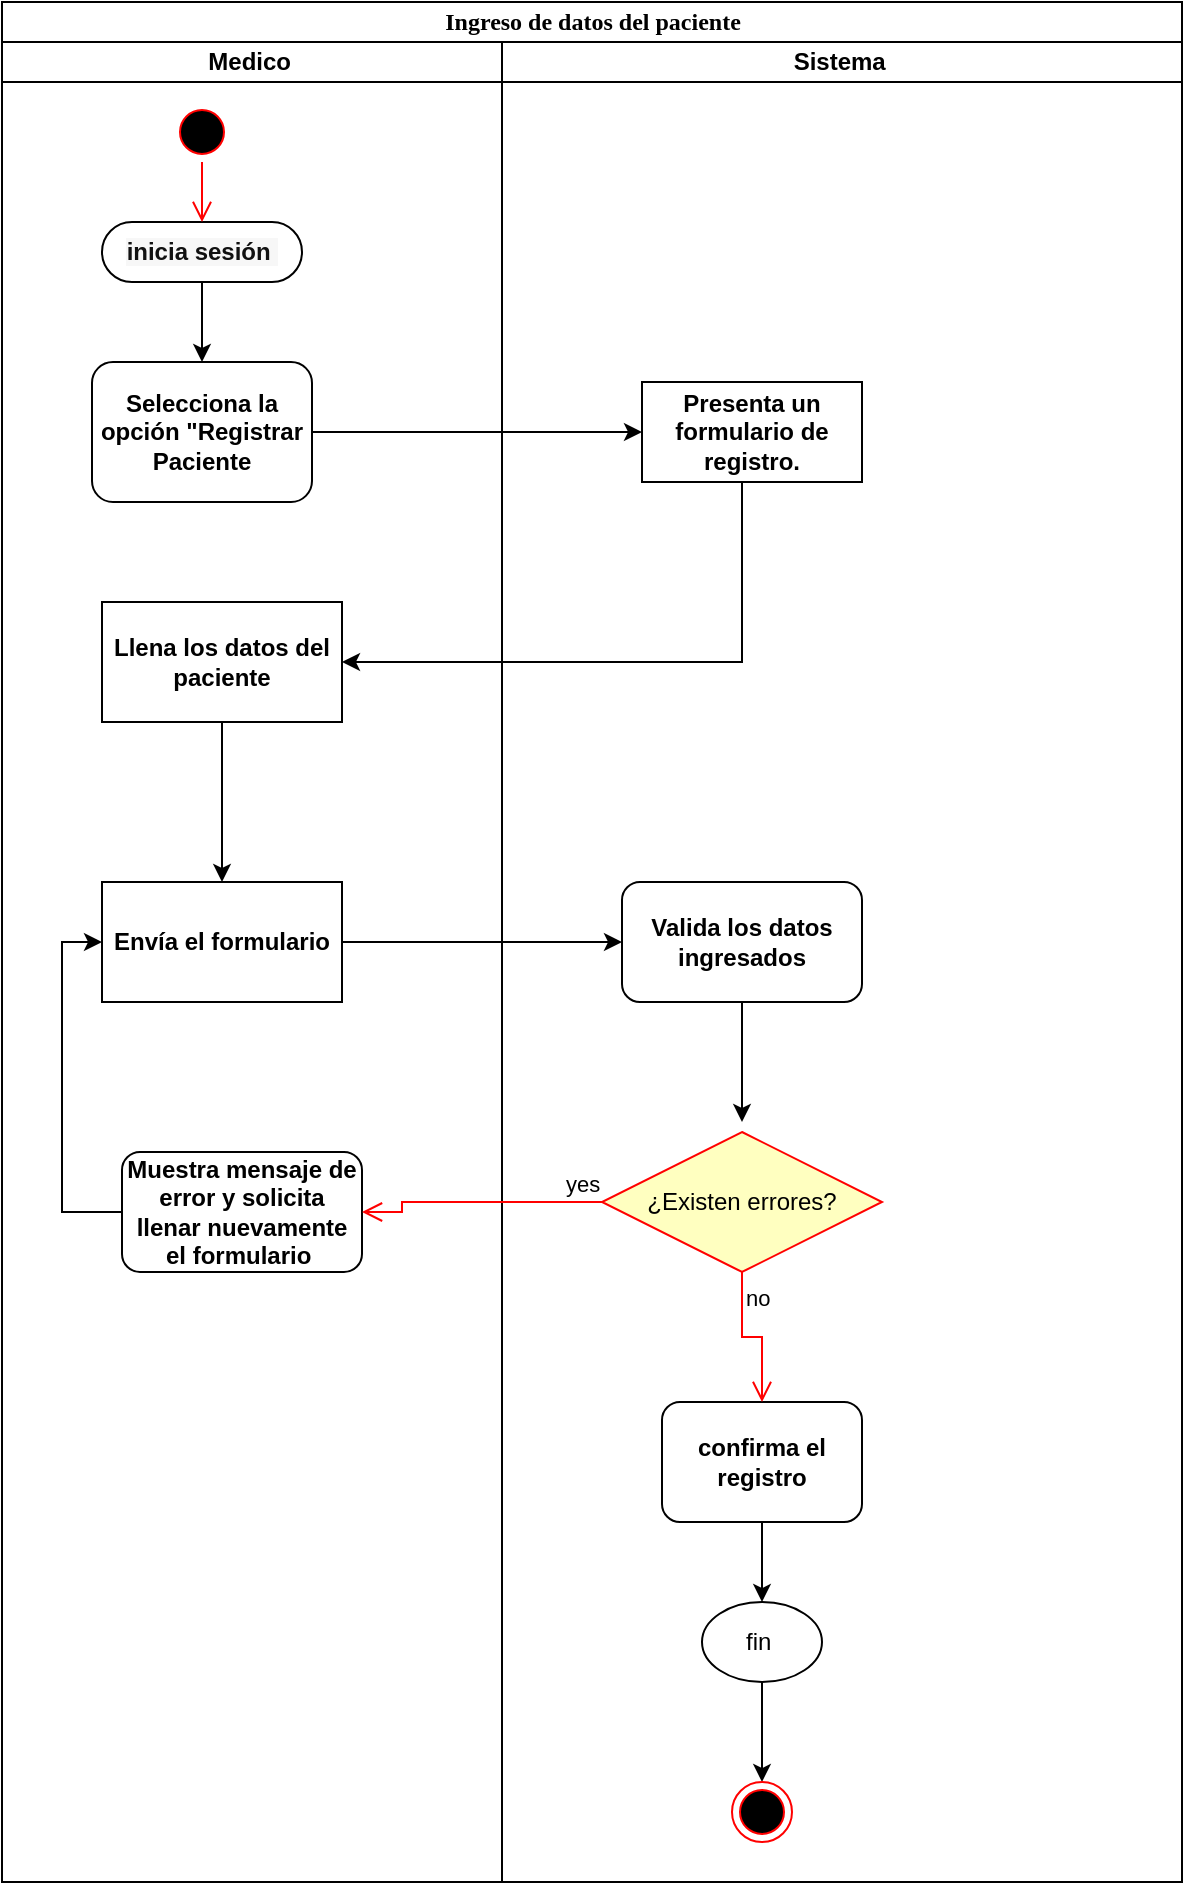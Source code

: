 <mxfile version="24.5.2" type="device" pages="9">
  <diagram name="ReqFun1" id="0783ab3e-0a74-02c8-0abd-f7b4e66b4bec">
    <mxGraphModel dx="1843" dy="813" grid="1" gridSize="10" guides="1" tooltips="1" connect="1" arrows="1" fold="1" page="1" pageScale="1" pageWidth="850" pageHeight="1100" background="none" math="0" shadow="0">
      <root>
        <mxCell id="0" />
        <mxCell id="1" parent="0" />
        <mxCell id="1c1d494c118603dd-1" value="Ingreso de datos del paciente" style="swimlane;html=1;childLayout=stackLayout;startSize=20;rounded=0;shadow=0;comic=0;labelBackgroundColor=none;strokeWidth=1;fontFamily=Verdana;fontSize=12;align=center;" parent="1" vertex="1">
          <mxGeometry x="40" y="20" width="590" height="940" as="geometry" />
        </mxCell>
        <mxCell id="1c1d494c118603dd-2" value="Medico&amp;nbsp;" style="swimlane;html=1;startSize=20;" parent="1c1d494c118603dd-1" vertex="1">
          <mxGeometry y="20" width="250" height="920" as="geometry" />
        </mxCell>
        <mxCell id="c64iSauEU0TwEfmIKcgi-4" style="edgeStyle=orthogonalEdgeStyle;rounded=0;orthogonalLoop=1;jettySize=auto;html=1;" parent="1c1d494c118603dd-2" source="60571a20871a0731-8" target="c64iSauEU0TwEfmIKcgi-3" edge="1">
          <mxGeometry relative="1" as="geometry" />
        </mxCell>
        <mxCell id="60571a20871a0731-8" value="&lt;div style=&quot;text-align: start;&quot;&gt;&lt;font face=&quot;Helvetica&quot; style=&quot;font-size: 12px;&quot; color=&quot;#111111&quot;&gt;&lt;span style=&quot;white-space-collapse: preserve; background-color: rgb(247, 247, 247);&quot;&gt;&lt;b style=&quot;&quot;&gt;inicia sesión &lt;/b&gt;&lt;/span&gt;&lt;/font&gt;&lt;/div&gt;" style="rounded=1;whiteSpace=wrap;html=1;shadow=0;comic=0;labelBackgroundColor=none;strokeWidth=1;fontFamily=Verdana;fontSize=12;align=center;arcSize=50;" parent="1c1d494c118603dd-2" vertex="1">
          <mxGeometry x="50" y="90" width="100" height="30" as="geometry" />
        </mxCell>
        <mxCell id="c64iSauEU0TwEfmIKcgi-3" value="&lt;b&gt;Selecciona la opción &quot;Registrar Paciente&lt;/b&gt;" style="rounded=1;whiteSpace=wrap;html=1;" parent="1c1d494c118603dd-2" vertex="1">
          <mxGeometry x="45" y="160" width="110" height="70" as="geometry" />
        </mxCell>
        <mxCell id="i9rXaYjQRLO5KMmcW1bs-6" value="" style="edgeStyle=orthogonalEdgeStyle;rounded=0;orthogonalLoop=1;jettySize=auto;html=1;" parent="1c1d494c118603dd-2" source="i9rXaYjQRLO5KMmcW1bs-3" target="i9rXaYjQRLO5KMmcW1bs-5" edge="1">
          <mxGeometry relative="1" as="geometry" />
        </mxCell>
        <mxCell id="i9rXaYjQRLO5KMmcW1bs-3" value="&lt;b&gt;&lt;font face=&quot;Helvetica&quot;&gt;Llena los datos del paciente&lt;/font&gt;&lt;/b&gt;" style="whiteSpace=wrap;html=1;fontFamily=Verdana;rounded=0;shadow=0;comic=0;labelBackgroundColor=none;strokeWidth=1;arcSize=50;" parent="1c1d494c118603dd-2" vertex="1">
          <mxGeometry x="50" y="280" width="120" height="60" as="geometry" />
        </mxCell>
        <mxCell id="i9rXaYjQRLO5KMmcW1bs-5" value="&lt;b&gt;&lt;font face=&quot;Helvetica&quot;&gt;Envía el formulario&lt;/font&gt;&lt;/b&gt;" style="whiteSpace=wrap;html=1;fontFamily=Verdana;rounded=0;shadow=0;comic=0;labelBackgroundColor=none;strokeWidth=1;arcSize=50;" parent="1c1d494c118603dd-2" vertex="1">
          <mxGeometry x="50" y="420" width="120" height="60" as="geometry" />
        </mxCell>
        <mxCell id="lYHj6Z10xWIgyVQOfB8K-12" style="edgeStyle=orthogonalEdgeStyle;rounded=0;orthogonalLoop=1;jettySize=auto;html=1;entryX=0;entryY=0.5;entryDx=0;entryDy=0;" edge="1" parent="1c1d494c118603dd-2" source="i9rXaYjQRLO5KMmcW1bs-17" target="i9rXaYjQRLO5KMmcW1bs-5">
          <mxGeometry relative="1" as="geometry">
            <Array as="points">
              <mxPoint x="30" y="585" />
              <mxPoint x="30" y="450" />
            </Array>
          </mxGeometry>
        </mxCell>
        <mxCell id="i9rXaYjQRLO5KMmcW1bs-17" value="&lt;b&gt;&lt;font face=&quot;Helvetica&quot;&gt;Muestra mensaje de error y solicita llenar nuevamente el formulario&amp;nbsp;&lt;/font&gt;&lt;/b&gt;" style="rounded=1;whiteSpace=wrap;html=1;" parent="1c1d494c118603dd-2" vertex="1">
          <mxGeometry x="60" y="555" width="120" height="60" as="geometry" />
        </mxCell>
        <mxCell id="lYHj6Z10xWIgyVQOfB8K-2" value="" style="ellipse;html=1;shape=startState;fillColor=#000000;strokeColor=#ff0000;" vertex="1" parent="1c1d494c118603dd-2">
          <mxGeometry x="85" y="30" width="30" height="30" as="geometry" />
        </mxCell>
        <mxCell id="lYHj6Z10xWIgyVQOfB8K-3" value="" style="edgeStyle=orthogonalEdgeStyle;html=1;verticalAlign=bottom;endArrow=open;endSize=8;strokeColor=#ff0000;rounded=0;entryX=0.5;entryY=0;entryDx=0;entryDy=0;" edge="1" source="lYHj6Z10xWIgyVQOfB8K-2" parent="1c1d494c118603dd-2" target="60571a20871a0731-8">
          <mxGeometry relative="1" as="geometry">
            <mxPoint x="95" y="120" as="targetPoint" />
            <Array as="points">
              <mxPoint x="100" y="45" />
            </Array>
          </mxGeometry>
        </mxCell>
        <mxCell id="c64iSauEU0TwEfmIKcgi-5" style="edgeStyle=orthogonalEdgeStyle;rounded=0;orthogonalLoop=1;jettySize=auto;html=1;" parent="1c1d494c118603dd-1" source="c64iSauEU0TwEfmIKcgi-3" target="1c1d494c118603dd-15" edge="1">
          <mxGeometry relative="1" as="geometry">
            <mxPoint x="310.0" y="195" as="targetPoint" />
          </mxGeometry>
        </mxCell>
        <mxCell id="i9rXaYjQRLO5KMmcW1bs-4" value="" style="edgeStyle=orthogonalEdgeStyle;rounded=0;orthogonalLoop=1;jettySize=auto;html=1;" parent="1c1d494c118603dd-1" source="1c1d494c118603dd-15" target="i9rXaYjQRLO5KMmcW1bs-3" edge="1">
          <mxGeometry relative="1" as="geometry">
            <Array as="points">
              <mxPoint x="370" y="330" />
            </Array>
          </mxGeometry>
        </mxCell>
        <mxCell id="i9rXaYjQRLO5KMmcW1bs-10" style="edgeStyle=orthogonalEdgeStyle;rounded=0;orthogonalLoop=1;jettySize=auto;html=1;" parent="1c1d494c118603dd-1" source="i9rXaYjQRLO5KMmcW1bs-5" target="i9rXaYjQRLO5KMmcW1bs-11" edge="1">
          <mxGeometry relative="1" as="geometry">
            <mxPoint x="300.0" y="470" as="targetPoint" />
          </mxGeometry>
        </mxCell>
        <mxCell id="1c1d494c118603dd-3" value="Sistema&amp;nbsp;" style="swimlane;html=1;startSize=20;" parent="1c1d494c118603dd-1" vertex="1">
          <mxGeometry x="250" y="20" width="340" height="920" as="geometry" />
        </mxCell>
        <mxCell id="1c1d494c118603dd-15" value="&lt;b&gt;&lt;font face=&quot;Helvetica&quot;&gt;Presenta un formulario de registro.&lt;/font&gt;&lt;/b&gt;" style="rounded=0;whiteSpace=wrap;html=1;shadow=0;comic=0;labelBackgroundColor=none;strokeWidth=1;fontFamily=Verdana;fontSize=12;align=center;arcSize=50;" parent="1c1d494c118603dd-3" vertex="1">
          <mxGeometry x="70" y="170" width="110" height="50" as="geometry" />
        </mxCell>
        <mxCell id="i9rXaYjQRLO5KMmcW1bs-13" value="" style="edgeStyle=orthogonalEdgeStyle;rounded=0;orthogonalLoop=1;jettySize=auto;html=1;" parent="1c1d494c118603dd-3" source="i9rXaYjQRLO5KMmcW1bs-11" edge="1">
          <mxGeometry relative="1" as="geometry">
            <mxPoint x="120" y="540" as="targetPoint" />
          </mxGeometry>
        </mxCell>
        <mxCell id="i9rXaYjQRLO5KMmcW1bs-11" value="&lt;b&gt;&lt;font face=&quot;Helvetica&quot;&gt;Valida los datos ingresados&lt;/font&gt;&lt;/b&gt;" style="rounded=1;whiteSpace=wrap;html=1;" parent="1c1d494c118603dd-3" vertex="1">
          <mxGeometry x="60" y="420" width="120" height="60" as="geometry" />
        </mxCell>
        <mxCell id="Ft1W5d-y5YYUJEJ2fmy3-3" value="" style="edgeStyle=orthogonalEdgeStyle;rounded=0;orthogonalLoop=1;jettySize=auto;html=1;" parent="1c1d494c118603dd-3" source="i9rXaYjQRLO5KMmcW1bs-14" target="Ft1W5d-y5YYUJEJ2fmy3-2" edge="1">
          <mxGeometry relative="1" as="geometry" />
        </mxCell>
        <mxCell id="i9rXaYjQRLO5KMmcW1bs-14" value="&lt;b&gt;confirma el registro&lt;/b&gt;" style="whiteSpace=wrap;html=1;rounded=1;" parent="1c1d494c118603dd-3" vertex="1">
          <mxGeometry x="80" y="680" width="100" height="60" as="geometry" />
        </mxCell>
        <mxCell id="lYHj6Z10xWIgyVQOfB8K-11" style="edgeStyle=orthogonalEdgeStyle;rounded=0;orthogonalLoop=1;jettySize=auto;html=1;entryX=0.5;entryY=0;entryDx=0;entryDy=0;" edge="1" parent="1c1d494c118603dd-3" source="Ft1W5d-y5YYUJEJ2fmy3-2" target="Ft1W5d-y5YYUJEJ2fmy3-5">
          <mxGeometry relative="1" as="geometry" />
        </mxCell>
        <mxCell id="Ft1W5d-y5YYUJEJ2fmy3-2" value="fin&amp;nbsp;" style="ellipse;whiteSpace=wrap;html=1;rounded=1;" parent="1c1d494c118603dd-3" vertex="1">
          <mxGeometry x="100" y="780" width="60" height="40" as="geometry" />
        </mxCell>
        <mxCell id="Ft1W5d-y5YYUJEJ2fmy3-5" value="" style="ellipse;html=1;shape=endState;fillColor=#000000;strokeColor=#ff0000;" parent="1c1d494c118603dd-3" vertex="1">
          <mxGeometry x="115" y="870" width="30" height="30" as="geometry" />
        </mxCell>
        <mxCell id="lYHj6Z10xWIgyVQOfB8K-6" value="¿Existen errores?" style="rhombus;whiteSpace=wrap;html=1;fontColor=#000000;fillColor=#ffffc0;strokeColor=#ff0000;" vertex="1" parent="1c1d494c118603dd-3">
          <mxGeometry x="50" y="545" width="140" height="70" as="geometry" />
        </mxCell>
        <mxCell id="lYHj6Z10xWIgyVQOfB8K-8" value="no" style="edgeStyle=orthogonalEdgeStyle;html=1;align=left;verticalAlign=top;endArrow=open;endSize=8;strokeColor=#ff0000;rounded=0;entryX=0.5;entryY=0;entryDx=0;entryDy=0;" edge="1" source="lYHj6Z10xWIgyVQOfB8K-6" parent="1c1d494c118603dd-3" target="i9rXaYjQRLO5KMmcW1bs-14">
          <mxGeometry x="-1" relative="1" as="geometry">
            <mxPoint x="120" y="648" as="targetPoint" />
          </mxGeometry>
        </mxCell>
        <mxCell id="lYHj6Z10xWIgyVQOfB8K-7" value="yes" style="edgeStyle=orthogonalEdgeStyle;html=1;align=left;verticalAlign=bottom;endArrow=open;endSize=8;strokeColor=#ff0000;rounded=0;entryX=1;entryY=0.5;entryDx=0;entryDy=0;" edge="1" source="lYHj6Z10xWIgyVQOfB8K-6" parent="1c1d494c118603dd-1" target="i9rXaYjQRLO5KMmcW1bs-17">
          <mxGeometry x="-0.68" relative="1" as="geometry">
            <mxPoint x="510" y="588" as="targetPoint" />
            <Array as="points">
              <mxPoint x="200" y="600" />
              <mxPoint x="200" y="605" />
            </Array>
            <mxPoint as="offset" />
          </mxGeometry>
        </mxCell>
      </root>
    </mxGraphModel>
  </diagram>
  <diagram name="ReqFun2" id="VZBbez97rt4IFk3xLwT5">
    <mxGraphModel dx="1518" dy="669" grid="1" gridSize="10" guides="1" tooltips="1" connect="1" arrows="1" fold="1" page="1" pageScale="1" pageWidth="850" pageHeight="1100" background="none" math="0" shadow="0">
      <root>
        <mxCell id="iyIwvPWkW7Jdl8xCDJBW-0" />
        <mxCell id="iyIwvPWkW7Jdl8xCDJBW-1" parent="iyIwvPWkW7Jdl8xCDJBW-0" />
        <mxCell id="iyIwvPWkW7Jdl8xCDJBW-2" value="Validar que los campos obligatorios" style="swimlane;html=1;childLayout=stackLayout;startSize=20;rounded=0;shadow=0;comic=0;labelBackgroundColor=none;strokeWidth=1;fontFamily=Verdana;fontSize=12;align=center;" parent="iyIwvPWkW7Jdl8xCDJBW-1" vertex="1">
          <mxGeometry x="40" y="20" width="590" height="990" as="geometry" />
        </mxCell>
        <mxCell id="iyIwvPWkW7Jdl8xCDJBW-3" value="Medico&amp;nbsp;" style="swimlane;html=1;startSize=20;" parent="iyIwvPWkW7Jdl8xCDJBW-2" vertex="1">
          <mxGeometry y="20" width="250" height="970" as="geometry" />
        </mxCell>
        <mxCell id="iyIwvPWkW7Jdl8xCDJBW-5" style="edgeStyle=orthogonalEdgeStyle;rounded=0;orthogonalLoop=1;jettySize=auto;html=1;" parent="iyIwvPWkW7Jdl8xCDJBW-3" source="iyIwvPWkW7Jdl8xCDJBW-6" target="iyIwvPWkW7Jdl8xCDJBW-8" edge="1">
          <mxGeometry relative="1" as="geometry" />
        </mxCell>
        <mxCell id="iyIwvPWkW7Jdl8xCDJBW-6" value="&lt;div style=&quot;text-align: start;&quot;&gt;&lt;font face=&quot;Helvetica&quot; style=&quot;font-size: 12px;&quot; color=&quot;#111111&quot;&gt;&lt;span style=&quot;white-space-collapse: preserve; background-color: rgb(247, 247, 247);&quot;&gt;&lt;b style=&quot;&quot;&gt;inicia sesión &lt;/b&gt;&lt;/span&gt;&lt;/font&gt;&lt;/div&gt;" style="rounded=1;whiteSpace=wrap;html=1;shadow=0;comic=0;labelBackgroundColor=none;strokeWidth=1;fontFamily=Verdana;fontSize=12;align=center;arcSize=50;" parent="iyIwvPWkW7Jdl8xCDJBW-3" vertex="1">
          <mxGeometry x="50" y="90" width="100" height="30" as="geometry" />
        </mxCell>
        <mxCell id="iyIwvPWkW7Jdl8xCDJBW-8" value="&lt;b&gt;&lt;font face=&quot;Helvetica&quot;&gt;Selecciona la opción &quot;Registrar Paciente&lt;/font&gt;&lt;/b&gt;" style="rounded=1;whiteSpace=wrap;html=1;" parent="iyIwvPWkW7Jdl8xCDJBW-3" vertex="1">
          <mxGeometry x="45" y="160" width="110" height="70" as="geometry" />
        </mxCell>
        <mxCell id="iyIwvPWkW7Jdl8xCDJBW-11" value="&lt;b&gt;&lt;font face=&quot;Helvetica&quot;&gt;Envía el formulario&lt;/font&gt;&lt;/b&gt;" style="whiteSpace=wrap;html=1;fontFamily=Verdana;rounded=0;shadow=0;comic=0;labelBackgroundColor=none;strokeWidth=1;arcSize=50;" parent="iyIwvPWkW7Jdl8xCDJBW-3" vertex="1">
          <mxGeometry x="50" y="420" width="120" height="60" as="geometry" />
        </mxCell>
        <mxCell id="haDJtzbuqqj2KJ1GpORV-5" style="edgeStyle=orthogonalEdgeStyle;rounded=0;orthogonalLoop=1;jettySize=auto;html=1;entryX=0;entryY=0.5;entryDx=0;entryDy=0;" edge="1" parent="iyIwvPWkW7Jdl8xCDJBW-3" source="iyIwvPWkW7Jdl8xCDJBW-12" target="iyIwvPWkW7Jdl8xCDJBW-11">
          <mxGeometry relative="1" as="geometry">
            <Array as="points">
              <mxPoint x="30" y="585" />
              <mxPoint x="30" y="450" />
            </Array>
          </mxGeometry>
        </mxCell>
        <mxCell id="iyIwvPWkW7Jdl8xCDJBW-12" value="&lt;b&gt;Muestra mensaje de error y solicita completar los campos necesarios&lt;/b&gt;" style="rounded=1;whiteSpace=wrap;html=1;" parent="iyIwvPWkW7Jdl8xCDJBW-3" vertex="1">
          <mxGeometry x="45" y="555" width="120" height="60" as="geometry" />
        </mxCell>
        <mxCell id="iyIwvPWkW7Jdl8xCDJBW-10" value="&lt;b&gt;&lt;font face=&quot;Helvetica&quot;&gt;Llena los datos del paciente&lt;/font&gt;&lt;/b&gt;" style="whiteSpace=wrap;html=1;fontFamily=Verdana;rounded=0;shadow=0;comic=0;labelBackgroundColor=none;strokeWidth=1;arcSize=50;" parent="iyIwvPWkW7Jdl8xCDJBW-3" vertex="1">
          <mxGeometry x="50" y="280" width="120" height="60" as="geometry" />
        </mxCell>
        <mxCell id="iyIwvPWkW7Jdl8xCDJBW-9" value="" style="edgeStyle=orthogonalEdgeStyle;rounded=0;orthogonalLoop=1;jettySize=auto;html=1;" parent="iyIwvPWkW7Jdl8xCDJBW-3" source="iyIwvPWkW7Jdl8xCDJBW-10" target="iyIwvPWkW7Jdl8xCDJBW-11" edge="1">
          <mxGeometry relative="1" as="geometry" />
        </mxCell>
        <mxCell id="haDJtzbuqqj2KJ1GpORV-0" value="" style="ellipse;html=1;shape=startState;fillColor=#000000;strokeColor=#ff0000;" vertex="1" parent="iyIwvPWkW7Jdl8xCDJBW-3">
          <mxGeometry x="85" y="20" width="30" height="30" as="geometry" />
        </mxCell>
        <mxCell id="haDJtzbuqqj2KJ1GpORV-1" value="" style="edgeStyle=orthogonalEdgeStyle;html=1;verticalAlign=bottom;endArrow=open;endSize=8;strokeColor=#ff0000;rounded=0;" edge="1" source="haDJtzbuqqj2KJ1GpORV-0" parent="iyIwvPWkW7Jdl8xCDJBW-3">
          <mxGeometry relative="1" as="geometry">
            <mxPoint x="100" y="90" as="targetPoint" />
          </mxGeometry>
        </mxCell>
        <mxCell id="iyIwvPWkW7Jdl8xCDJBW-13" style="edgeStyle=orthogonalEdgeStyle;rounded=0;orthogonalLoop=1;jettySize=auto;html=1;" parent="iyIwvPWkW7Jdl8xCDJBW-2" source="iyIwvPWkW7Jdl8xCDJBW-8" target="iyIwvPWkW7Jdl8xCDJBW-17" edge="1">
          <mxGeometry relative="1" as="geometry">
            <mxPoint x="310.0" y="195" as="targetPoint" />
          </mxGeometry>
        </mxCell>
        <mxCell id="iyIwvPWkW7Jdl8xCDJBW-15" style="edgeStyle=orthogonalEdgeStyle;rounded=0;orthogonalLoop=1;jettySize=auto;html=1;" parent="iyIwvPWkW7Jdl8xCDJBW-2" source="iyIwvPWkW7Jdl8xCDJBW-11" target="iyIwvPWkW7Jdl8xCDJBW-19" edge="1">
          <mxGeometry relative="1" as="geometry">
            <mxPoint x="300.0" y="470" as="targetPoint" />
          </mxGeometry>
        </mxCell>
        <mxCell id="iyIwvPWkW7Jdl8xCDJBW-14" value="" style="edgeStyle=orthogonalEdgeStyle;rounded=0;orthogonalLoop=1;jettySize=auto;html=1;" parent="iyIwvPWkW7Jdl8xCDJBW-2" source="iyIwvPWkW7Jdl8xCDJBW-17" target="iyIwvPWkW7Jdl8xCDJBW-10" edge="1">
          <mxGeometry relative="1" as="geometry">
            <Array as="points">
              <mxPoint x="370" y="330" />
            </Array>
          </mxGeometry>
        </mxCell>
        <mxCell id="haDJtzbuqqj2KJ1GpORV-3" value="no" style="edgeStyle=orthogonalEdgeStyle;html=1;align=left;verticalAlign=bottom;endArrow=open;endSize=8;strokeColor=#ff0000;rounded=0;entryX=1;entryY=0.5;entryDx=0;entryDy=0;" edge="1" source="haDJtzbuqqj2KJ1GpORV-2" parent="iyIwvPWkW7Jdl8xCDJBW-2" target="iyIwvPWkW7Jdl8xCDJBW-12">
          <mxGeometry x="-0.771" y="-5" relative="1" as="geometry">
            <mxPoint x="510" y="595" as="targetPoint" />
            <mxPoint as="offset" />
          </mxGeometry>
        </mxCell>
        <mxCell id="iyIwvPWkW7Jdl8xCDJBW-16" value="Sistema&amp;nbsp;" style="swimlane;html=1;startSize=20;" parent="iyIwvPWkW7Jdl8xCDJBW-2" vertex="1">
          <mxGeometry x="250" y="20" width="340" height="970" as="geometry" />
        </mxCell>
        <mxCell id="iyIwvPWkW7Jdl8xCDJBW-17" value="&lt;b&gt;&lt;font face=&quot;Helvetica&quot;&gt;Presenta un formulario de registro.&lt;/font&gt;&lt;/b&gt;" style="rounded=0;whiteSpace=wrap;html=1;shadow=0;comic=0;labelBackgroundColor=none;strokeWidth=1;fontFamily=Verdana;fontSize=12;align=center;arcSize=50;" parent="iyIwvPWkW7Jdl8xCDJBW-16" vertex="1">
          <mxGeometry x="70" y="170" width="110" height="50" as="geometry" />
        </mxCell>
        <mxCell id="iyIwvPWkW7Jdl8xCDJBW-18" value="" style="edgeStyle=orthogonalEdgeStyle;rounded=0;orthogonalLoop=1;jettySize=auto;html=1;" parent="iyIwvPWkW7Jdl8xCDJBW-16" source="iyIwvPWkW7Jdl8xCDJBW-19" edge="1">
          <mxGeometry relative="1" as="geometry">
            <mxPoint x="120" y="540" as="targetPoint" />
          </mxGeometry>
        </mxCell>
        <mxCell id="iyIwvPWkW7Jdl8xCDJBW-19" value="&lt;b&gt;&lt;font face=&quot;Helvetica&quot;&gt;Valida campos obligatorios&lt;/font&gt;&lt;/b&gt;" style="rounded=1;whiteSpace=wrap;html=1;" parent="iyIwvPWkW7Jdl8xCDJBW-16" vertex="1">
          <mxGeometry x="60" y="420" width="120" height="60" as="geometry" />
        </mxCell>
        <mxCell id="iyIwvPWkW7Jdl8xCDJBW-23" value="" style="edgeStyle=orthogonalEdgeStyle;rounded=0;orthogonalLoop=1;jettySize=auto;html=1;" parent="iyIwvPWkW7Jdl8xCDJBW-16" source="iyIwvPWkW7Jdl8xCDJBW-24" target="iyIwvPWkW7Jdl8xCDJBW-26" edge="1">
          <mxGeometry relative="1" as="geometry" />
        </mxCell>
        <mxCell id="iyIwvPWkW7Jdl8xCDJBW-24" value="&lt;b&gt;Confirma el registro, con los campos completos&lt;/b&gt;" style="whiteSpace=wrap;html=1;rounded=1;" parent="iyIwvPWkW7Jdl8xCDJBW-16" vertex="1">
          <mxGeometry x="70" y="650" width="100" height="60" as="geometry" />
        </mxCell>
        <mxCell id="iyIwvPWkW7Jdl8xCDJBW-25" style="edgeStyle=orthogonalEdgeStyle;rounded=0;orthogonalLoop=1;jettySize=auto;html=1;" parent="iyIwvPWkW7Jdl8xCDJBW-16" source="iyIwvPWkW7Jdl8xCDJBW-26" edge="1">
          <mxGeometry relative="1" as="geometry">
            <mxPoint x="120.0" y="870" as="targetPoint" />
          </mxGeometry>
        </mxCell>
        <mxCell id="iyIwvPWkW7Jdl8xCDJBW-26" value="&lt;b&gt;fin&amp;nbsp;&lt;/b&gt;" style="ellipse;whiteSpace=wrap;html=1;rounded=1;" parent="iyIwvPWkW7Jdl8xCDJBW-16" vertex="1">
          <mxGeometry x="90" y="770" width="60" height="40" as="geometry" />
        </mxCell>
        <mxCell id="iyIwvPWkW7Jdl8xCDJBW-27" value="" style="ellipse;html=1;shape=endState;fillColor=#000000;strokeColor=#ff0000;" parent="iyIwvPWkW7Jdl8xCDJBW-16" vertex="1">
          <mxGeometry x="105" y="870" width="30" height="30" as="geometry" />
        </mxCell>
        <mxCell id="haDJtzbuqqj2KJ1GpORV-2" value="&lt;b&gt;¿Campos Completos?&lt;/b&gt;" style="rhombus;whiteSpace=wrap;html=1;fontColor=#000000;fillColor=#ffffc0;strokeColor=#ff0000;" vertex="1" parent="iyIwvPWkW7Jdl8xCDJBW-16">
          <mxGeometry x="70" y="540" width="100" height="65" as="geometry" />
        </mxCell>
        <mxCell id="haDJtzbuqqj2KJ1GpORV-4" value="yes" style="edgeStyle=orthogonalEdgeStyle;html=1;align=left;verticalAlign=top;endArrow=open;endSize=8;strokeColor=#ff0000;rounded=0;" edge="1" source="haDJtzbuqqj2KJ1GpORV-2" parent="iyIwvPWkW7Jdl8xCDJBW-16">
          <mxGeometry x="-1" relative="1" as="geometry">
            <mxPoint x="120" y="655" as="targetPoint" />
          </mxGeometry>
        </mxCell>
      </root>
    </mxGraphModel>
  </diagram>
  <diagram name="ReqFun3" id="djnIig2PM4jrrPuJ4IOB">
    <mxGraphModel dx="744" dy="814" grid="1" gridSize="10" guides="1" tooltips="1" connect="1" arrows="1" fold="1" page="1" pageScale="1" pageWidth="850" pageHeight="1100" background="none" math="0" shadow="0">
      <root>
        <mxCell id="jtLnbRovvgsW4G1lxvW0-0" />
        <mxCell id="jtLnbRovvgsW4G1lxvW0-1" parent="jtLnbRovvgsW4G1lxvW0-0" />
        <mxCell id="jtLnbRovvgsW4G1lxvW0-2" value="Generar un número de identificación único" style="swimlane;html=1;childLayout=stackLayout;startSize=20;rounded=0;shadow=0;comic=0;labelBackgroundColor=none;strokeWidth=1;fontFamily=Verdana;fontSize=12;align=center;" parent="jtLnbRovvgsW4G1lxvW0-1" vertex="1">
          <mxGeometry x="80" y="20" width="590" height="990" as="geometry" />
        </mxCell>
        <mxCell id="jtLnbRovvgsW4G1lxvW0-13" style="edgeStyle=orthogonalEdgeStyle;rounded=0;orthogonalLoop=1;jettySize=auto;html=1;" parent="jtLnbRovvgsW4G1lxvW0-2" source="jtLnbRovvgsW4G1lxvW0-8" target="jtLnbRovvgsW4G1lxvW0-16" edge="1">
          <mxGeometry relative="1" as="geometry">
            <mxPoint x="310.0" y="195" as="targetPoint" />
          </mxGeometry>
        </mxCell>
        <mxCell id="jtLnbRovvgsW4G1lxvW0-14" style="edgeStyle=orthogonalEdgeStyle;rounded=0;orthogonalLoop=1;jettySize=auto;html=1;" parent="jtLnbRovvgsW4G1lxvW0-2" source="jtLnbRovvgsW4G1lxvW0-9" target="jtLnbRovvgsW4G1lxvW0-18" edge="1">
          <mxGeometry relative="1" as="geometry">
            <mxPoint x="300.0" y="470" as="targetPoint" />
          </mxGeometry>
        </mxCell>
        <mxCell id="jtLnbRovvgsW4G1lxvW0-28" value="" style="edgeStyle=orthogonalEdgeStyle;rounded=0;orthogonalLoop=1;jettySize=auto;html=1;" parent="jtLnbRovvgsW4G1lxvW0-2" source="jtLnbRovvgsW4G1lxvW0-16" target="jtLnbRovvgsW4G1lxvW0-11" edge="1">
          <mxGeometry relative="1" as="geometry">
            <Array as="points">
              <mxPoint x="370" y="330" />
            </Array>
          </mxGeometry>
        </mxCell>
        <mxCell id="1R-N9k64jxpR-_0hPsba-1" value="yes" style="edgeStyle=orthogonalEdgeStyle;html=1;align=left;verticalAlign=bottom;endArrow=open;endSize=8;strokeColor=#ff0000;rounded=0;" edge="1" source="1R-N9k64jxpR-_0hPsba-0" parent="jtLnbRovvgsW4G1lxvW0-2" target="jtLnbRovvgsW4G1lxvW0-10">
          <mxGeometry x="-0.677" y="-5" relative="1" as="geometry">
            <mxPoint x="505" y="595" as="targetPoint" />
            <mxPoint as="offset" />
          </mxGeometry>
        </mxCell>
        <mxCell id="jtLnbRovvgsW4G1lxvW0-3" value="Medico&amp;nbsp;" style="swimlane;html=1;startSize=20;" parent="jtLnbRovvgsW4G1lxvW0-2" vertex="1">
          <mxGeometry y="20" width="250" height="970" as="geometry" />
        </mxCell>
        <mxCell id="jtLnbRovvgsW4G1lxvW0-5" style="edgeStyle=orthogonalEdgeStyle;rounded=0;orthogonalLoop=1;jettySize=auto;html=1;" parent="jtLnbRovvgsW4G1lxvW0-3" source="jtLnbRovvgsW4G1lxvW0-6" target="jtLnbRovvgsW4G1lxvW0-8" edge="1">
          <mxGeometry relative="1" as="geometry" />
        </mxCell>
        <mxCell id="jtLnbRovvgsW4G1lxvW0-6" value="&lt;div style=&quot;text-align: start;&quot;&gt;&lt;font face=&quot;Helvetica&quot; style=&quot;font-size: 12px;&quot; color=&quot;#111111&quot;&gt;&lt;span style=&quot;white-space-collapse: preserve; background-color: rgb(247, 247, 247);&quot;&gt;&lt;b style=&quot;&quot;&gt;inicia sesión &lt;/b&gt;&lt;/span&gt;&lt;/font&gt;&lt;/div&gt;" style="rounded=1;whiteSpace=wrap;html=1;shadow=0;comic=0;labelBackgroundColor=none;strokeWidth=1;fontFamily=Verdana;fontSize=12;align=center;arcSize=50;" parent="jtLnbRovvgsW4G1lxvW0-3" vertex="1">
          <mxGeometry x="50" y="90" width="100" height="30" as="geometry" />
        </mxCell>
        <mxCell id="jtLnbRovvgsW4G1lxvW0-8" value="&lt;b&gt;Selecciona la opción &quot;Registrar Paciente&lt;/b&gt;" style="rounded=1;whiteSpace=wrap;html=1;" parent="jtLnbRovvgsW4G1lxvW0-3" vertex="1">
          <mxGeometry x="45" y="160" width="110" height="70" as="geometry" />
        </mxCell>
        <mxCell id="jtLnbRovvgsW4G1lxvW0-9" value="&lt;font style=&quot;&quot; face=&quot;Helvetica&quot;&gt;&lt;b&gt;Envía el formulario&lt;/b&gt;&lt;/font&gt;" style="whiteSpace=wrap;html=1;fontFamily=Verdana;rounded=0;shadow=0;comic=0;labelBackgroundColor=none;strokeWidth=1;arcSize=50;" parent="jtLnbRovvgsW4G1lxvW0-3" vertex="1">
          <mxGeometry x="50" y="420" width="120" height="60" as="geometry" />
        </mxCell>
        <mxCell id="1R-N9k64jxpR-_0hPsba-3" style="edgeStyle=orthogonalEdgeStyle;rounded=0;orthogonalLoop=1;jettySize=auto;html=1;entryX=0;entryY=0.5;entryDx=0;entryDy=0;" edge="1" parent="jtLnbRovvgsW4G1lxvW0-3" source="jtLnbRovvgsW4G1lxvW0-10" target="jtLnbRovvgsW4G1lxvW0-9">
          <mxGeometry relative="1" as="geometry">
            <Array as="points">
              <mxPoint x="30" y="575" />
              <mxPoint x="30" y="450" />
            </Array>
          </mxGeometry>
        </mxCell>
        <mxCell id="jtLnbRovvgsW4G1lxvW0-10" value="&lt;b&gt;&lt;font face=&quot;Helvetica&quot;&gt;Muestra error en el proceso de validación de datos o identificador y solicita corregir el error&lt;/font&gt;&lt;/b&gt;" style="rounded=1;whiteSpace=wrap;html=1;" parent="jtLnbRovvgsW4G1lxvW0-3" vertex="1">
          <mxGeometry x="60" y="527.5" width="120" height="95" as="geometry" />
        </mxCell>
        <mxCell id="jtLnbRovvgsW4G1lxvW0-11" value="&lt;b&gt;&lt;font face=&quot;Helvetica&quot;&gt;Llena los datos del paciente, agregando un identificador unico&lt;/font&gt;&lt;/b&gt;" style="whiteSpace=wrap;html=1;fontFamily=Verdana;rounded=0;shadow=0;comic=0;labelBackgroundColor=none;strokeWidth=1;arcSize=50;" parent="jtLnbRovvgsW4G1lxvW0-3" vertex="1">
          <mxGeometry x="50" y="280" width="120" height="60" as="geometry" />
        </mxCell>
        <mxCell id="jtLnbRovvgsW4G1lxvW0-12" value="" style="edgeStyle=orthogonalEdgeStyle;rounded=0;orthogonalLoop=1;jettySize=auto;html=1;" parent="jtLnbRovvgsW4G1lxvW0-3" source="jtLnbRovvgsW4G1lxvW0-11" target="jtLnbRovvgsW4G1lxvW0-9" edge="1">
          <mxGeometry relative="1" as="geometry" />
        </mxCell>
        <mxCell id="O7z45iHhE8zaarw16Ymn-0" value="" style="ellipse;html=1;shape=startState;fillColor=#000000;strokeColor=#ff0000;" vertex="1" parent="jtLnbRovvgsW4G1lxvW0-3">
          <mxGeometry x="85" y="20" width="30" height="30" as="geometry" />
        </mxCell>
        <mxCell id="O7z45iHhE8zaarw16Ymn-1" value="" style="edgeStyle=orthogonalEdgeStyle;html=1;verticalAlign=bottom;endArrow=open;endSize=8;strokeColor=#ff0000;rounded=0;entryX=0.5;entryY=0;entryDx=0;entryDy=0;" edge="1" source="O7z45iHhE8zaarw16Ymn-0" parent="jtLnbRovvgsW4G1lxvW0-3" target="jtLnbRovvgsW4G1lxvW0-6">
          <mxGeometry relative="1" as="geometry">
            <mxPoint x="200" y="80" as="targetPoint" />
          </mxGeometry>
        </mxCell>
        <mxCell id="jtLnbRovvgsW4G1lxvW0-15" value="Sistema&amp;nbsp;" style="swimlane;html=1;startSize=20;" parent="jtLnbRovvgsW4G1lxvW0-2" vertex="1">
          <mxGeometry x="250" y="20" width="340" height="970" as="geometry" />
        </mxCell>
        <mxCell id="jtLnbRovvgsW4G1lxvW0-16" value="&lt;b&gt;&lt;font face=&quot;Helvetica&quot;&gt;Presenta un formulario de registro.&lt;/font&gt;&lt;/b&gt;" style="rounded=0;whiteSpace=wrap;html=1;shadow=0;comic=0;labelBackgroundColor=none;strokeWidth=1;fontFamily=Verdana;fontSize=12;align=center;arcSize=50;" parent="jtLnbRovvgsW4G1lxvW0-15" vertex="1">
          <mxGeometry x="70" y="170" width="110" height="50" as="geometry" />
        </mxCell>
        <mxCell id="jtLnbRovvgsW4G1lxvW0-17" value="" style="edgeStyle=orthogonalEdgeStyle;rounded=0;orthogonalLoop=1;jettySize=auto;html=1;" parent="jtLnbRovvgsW4G1lxvW0-15" source="jtLnbRovvgsW4G1lxvW0-18" edge="1">
          <mxGeometry relative="1" as="geometry">
            <mxPoint x="120" y="540" as="targetPoint" />
          </mxGeometry>
        </mxCell>
        <mxCell id="jtLnbRovvgsW4G1lxvW0-18" value="&lt;font style=&quot;&quot; face=&quot;Helvetica&quot;&gt;&lt;b&gt;Valida los datos ingresados y el identificador unico&amp;nbsp;&lt;/b&gt;&lt;/font&gt;" style="rounded=1;whiteSpace=wrap;html=1;" parent="jtLnbRovvgsW4G1lxvW0-15" vertex="1">
          <mxGeometry x="60" y="420" width="120" height="60" as="geometry" />
        </mxCell>
        <mxCell id="BxhQOy2XynP5VSv1ygn5-4" value="" style="edgeStyle=orthogonalEdgeStyle;rounded=0;orthogonalLoop=1;jettySize=auto;html=1;" parent="jtLnbRovvgsW4G1lxvW0-15" source="jtLnbRovvgsW4G1lxvW0-23" edge="1">
          <mxGeometry relative="1" as="geometry">
            <mxPoint x="120" y="755" as="targetPoint" />
          </mxGeometry>
        </mxCell>
        <mxCell id="jtLnbRovvgsW4G1lxvW0-23" value="&lt;b&gt;Confirma los datos y Genera un ID único para el paciente&lt;/b&gt;" style="whiteSpace=wrap;html=1;rounded=1;" parent="jtLnbRovvgsW4G1lxvW0-15" vertex="1">
          <mxGeometry x="70" y="655" width="100" height="60" as="geometry" />
        </mxCell>
        <mxCell id="BxhQOy2XynP5VSv1ygn5-6" style="edgeStyle=orthogonalEdgeStyle;rounded=0;orthogonalLoop=1;jettySize=auto;html=1;entryX=0.5;entryY=0;entryDx=0;entryDy=0;" parent="jtLnbRovvgsW4G1lxvW0-15" source="jtLnbRovvgsW4G1lxvW0-25" edge="1">
          <mxGeometry relative="1" as="geometry">
            <mxPoint x="120" y="905" as="targetPoint" />
          </mxGeometry>
        </mxCell>
        <mxCell id="jtLnbRovvgsW4G1lxvW0-25" value="&lt;b&gt;fin&amp;nbsp;&lt;/b&gt;" style="ellipse;whiteSpace=wrap;html=1;rounded=1;" parent="jtLnbRovvgsW4G1lxvW0-15" vertex="1">
          <mxGeometry x="90" y="845" width="60" height="40" as="geometry" />
        </mxCell>
        <mxCell id="jtLnbRovvgsW4G1lxvW0-26" value="" style="ellipse;html=1;shape=endState;fillColor=#000000;strokeColor=#ff0000;" parent="jtLnbRovvgsW4G1lxvW0-15" vertex="1">
          <mxGeometry x="105" y="910" width="30" height="30" as="geometry" />
        </mxCell>
        <mxCell id="BxhQOy2XynP5VSv1ygn5-5" style="edgeStyle=orthogonalEdgeStyle;rounded=0;orthogonalLoop=1;jettySize=auto;html=1;entryX=0.5;entryY=0;entryDx=0;entryDy=0;" parent="jtLnbRovvgsW4G1lxvW0-15" target="jtLnbRovvgsW4G1lxvW0-25" edge="1">
          <mxGeometry relative="1" as="geometry">
            <mxPoint x="120" y="815" as="sourcePoint" />
          </mxGeometry>
        </mxCell>
        <mxCell id="BxhQOy2XynP5VSv1ygn5-3" value="&lt;b&gt;Registra al paciente y confirma el registro&lt;/b&gt;" style="whiteSpace=wrap;html=1;rounded=1;" parent="jtLnbRovvgsW4G1lxvW0-15" vertex="1">
          <mxGeometry x="65" y="750" width="120" height="60" as="geometry" />
        </mxCell>
        <mxCell id="1R-N9k64jxpR-_0hPsba-0" value="&lt;b&gt;¿Existen errores en los datos?&lt;/b&gt;" style="rhombus;whiteSpace=wrap;html=1;fontColor=#000000;fillColor=#ffffc0;strokeColor=#ff0000;" vertex="1" parent="jtLnbRovvgsW4G1lxvW0-15">
          <mxGeometry x="67.5" y="537.5" width="105" height="75" as="geometry" />
        </mxCell>
        <mxCell id="1R-N9k64jxpR-_0hPsba-2" value="no" style="edgeStyle=orthogonalEdgeStyle;html=1;align=left;verticalAlign=top;endArrow=open;endSize=8;strokeColor=#ff0000;rounded=0;entryX=0.5;entryY=0;entryDx=0;entryDy=0;" edge="1" source="1R-N9k64jxpR-_0hPsba-0" parent="jtLnbRovvgsW4G1lxvW0-15" target="jtLnbRovvgsW4G1lxvW0-23">
          <mxGeometry x="-1" relative="1" as="geometry">
            <mxPoint x="115" y="655" as="targetPoint" />
          </mxGeometry>
        </mxCell>
      </root>
    </mxGraphModel>
  </diagram>
  <diagram name="ReqFun4" id="hPVaaH-7OSCMTe5cF4HO">
    <mxGraphModel dx="868" dy="950" grid="1" gridSize="10" guides="1" tooltips="1" connect="1" arrows="1" fold="1" page="1" pageScale="1" pageWidth="850" pageHeight="1100" background="none" math="0" shadow="0">
      <root>
        <mxCell id="tHJlK5d8wuFc-utGYvbE-0" />
        <mxCell id="tHJlK5d8wuFc-utGYvbE-1" parent="tHJlK5d8wuFc-utGYvbE-0" />
        <mxCell id="tHJlK5d8wuFc-utGYvbE-2" value="Visualización de historial clínico" style="swimlane;html=1;childLayout=stackLayout;startSize=20;rounded=0;shadow=0;comic=0;labelBackgroundColor=none;strokeWidth=1;fontFamily=Verdana;fontSize=12;align=center;" parent="tHJlK5d8wuFc-utGYvbE-1" vertex="1">
          <mxGeometry x="80" y="20" width="550" height="990" as="geometry" />
        </mxCell>
        <mxCell id="pOq4J-9rpA1pHhCq58uy-2" style="edgeStyle=orthogonalEdgeStyle;rounded=0;orthogonalLoop=1;jettySize=auto;html=1;entryX=0;entryY=0.5;entryDx=0;entryDy=0;" parent="tHJlK5d8wuFc-utGYvbE-2" source="tHJlK5d8wuFc-utGYvbE-11" target="tHJlK5d8wuFc-utGYvbE-17" edge="1">
          <mxGeometry relative="1" as="geometry" />
        </mxCell>
        <mxCell id="tHJlK5d8wuFc-utGYvbE-3" value="Medico&amp;nbsp;" style="swimlane;html=1;startSize=20;" parent="tHJlK5d8wuFc-utGYvbE-2" vertex="1">
          <mxGeometry y="20" width="250" height="970" as="geometry" />
        </mxCell>
        <mxCell id="faDSz1pQ_FdNSSJFMJEy-5" style="edgeStyle=orthogonalEdgeStyle;rounded=0;orthogonalLoop=1;jettySize=auto;html=1;" parent="tHJlK5d8wuFc-utGYvbE-3" source="tHJlK5d8wuFc-utGYvbE-6" edge="1">
          <mxGeometry relative="1" as="geometry">
            <mxPoint x="100" y="150" as="targetPoint" />
          </mxGeometry>
        </mxCell>
        <mxCell id="tHJlK5d8wuFc-utGYvbE-6" value="&lt;div style=&quot;text-align: start;&quot;&gt;&lt;font face=&quot;Helvetica&quot; style=&quot;font-size: 12px;&quot; color=&quot;#111111&quot;&gt;&lt;span style=&quot;white-space-collapse: preserve; background-color: rgb(247, 247, 247);&quot;&gt;&lt;b style=&quot;&quot;&gt;inicia sesión &lt;/b&gt;&lt;/span&gt;&lt;/font&gt;&lt;/div&gt;" style="rounded=1;whiteSpace=wrap;html=1;shadow=0;comic=0;labelBackgroundColor=none;strokeWidth=1;fontFamily=Verdana;fontSize=12;align=center;arcSize=50;" parent="tHJlK5d8wuFc-utGYvbE-3" vertex="1">
          <mxGeometry x="50" y="90" width="100" height="30" as="geometry" />
        </mxCell>
        <mxCell id="pOq4J-9rpA1pHhCq58uy-1" style="edgeStyle=orthogonalEdgeStyle;rounded=0;orthogonalLoop=1;jettySize=auto;html=1;" parent="tHJlK5d8wuFc-utGYvbE-3" source="tHJlK5d8wuFc-utGYvbE-8" edge="1">
          <mxGeometry relative="1" as="geometry">
            <mxPoint x="102.5" y="260" as="targetPoint" />
          </mxGeometry>
        </mxCell>
        <mxCell id="tHJlK5d8wuFc-utGYvbE-8" value="&lt;b&gt;Selecciona la opción &quot;Ver Historia Clinica&lt;/b&gt;" style="rounded=1;whiteSpace=wrap;html=1;" parent="tHJlK5d8wuFc-utGYvbE-3" vertex="1">
          <mxGeometry x="50" y="150" width="105" height="70" as="geometry" />
        </mxCell>
        <mxCell id="wF3EFRWrw7xOy1wBDosT-6" style="edgeStyle=orthogonalEdgeStyle;rounded=0;orthogonalLoop=1;jettySize=auto;html=1;entryX=0;entryY=0.5;entryDx=0;entryDy=0;" edge="1" parent="tHJlK5d8wuFc-utGYvbE-3" source="tHJlK5d8wuFc-utGYvbE-10" target="tHJlK5d8wuFc-utGYvbE-11">
          <mxGeometry relative="1" as="geometry">
            <Array as="points">
              <mxPoint x="25" y="480" />
              <mxPoint x="25" y="290" />
            </Array>
          </mxGeometry>
        </mxCell>
        <mxCell id="wF3EFRWrw7xOy1wBDosT-8" value="" style="edgeStyle=orthogonalEdgeStyle;rounded=0;orthogonalLoop=1;jettySize=auto;html=1;" edge="1" parent="tHJlK5d8wuFc-utGYvbE-3" source="tHJlK5d8wuFc-utGYvbE-10" target="wF3EFRWrw7xOy1wBDosT-7">
          <mxGeometry relative="1" as="geometry" />
        </mxCell>
        <mxCell id="tHJlK5d8wuFc-utGYvbE-10" value="&lt;b&gt;Historial Clínico no encontrado, ingrese identificación correcta&lt;/b&gt;" style="rounded=1;whiteSpace=wrap;html=1;" parent="tHJlK5d8wuFc-utGYvbE-3" vertex="1">
          <mxGeometry x="65" y="450" width="120" height="60" as="geometry" />
        </mxCell>
        <mxCell id="tHJlK5d8wuFc-utGYvbE-11" value="&lt;b&gt;&lt;font face=&quot;Helvetica&quot;&gt;Ingresa la identificación del paciente&lt;/font&gt;&lt;/b&gt;" style="whiteSpace=wrap;html=1;fontFamily=Verdana;rounded=0;shadow=0;comic=0;labelBackgroundColor=none;strokeWidth=1;arcSize=50;" parent="tHJlK5d8wuFc-utGYvbE-3" vertex="1">
          <mxGeometry x="45" y="260" width="120" height="60" as="geometry" />
        </mxCell>
        <mxCell id="wF3EFRWrw7xOy1wBDosT-0" value="" style="ellipse;html=1;shape=startState;fillColor=#000000;strokeColor=#ff0000;" vertex="1" parent="tHJlK5d8wuFc-utGYvbE-3">
          <mxGeometry x="85" y="30" width="30" height="30" as="geometry" />
        </mxCell>
        <mxCell id="wF3EFRWrw7xOy1wBDosT-1" value="" style="edgeStyle=orthogonalEdgeStyle;html=1;verticalAlign=bottom;endArrow=open;endSize=8;strokeColor=#ff0000;rounded=0;entryX=0.5;entryY=0;entryDx=0;entryDy=0;" edge="1" source="wF3EFRWrw7xOy1wBDosT-0" parent="tHJlK5d8wuFc-utGYvbE-3" target="tHJlK5d8wuFc-utGYvbE-6">
          <mxGeometry relative="1" as="geometry">
            <mxPoint x="150" y="70" as="targetPoint" />
          </mxGeometry>
        </mxCell>
        <mxCell id="wF3EFRWrw7xOy1wBDosT-7" value="&lt;b&gt;Cancelar Operación&lt;/b&gt;" style="whiteSpace=wrap;html=1;rounded=1;" vertex="1" parent="tHJlK5d8wuFc-utGYvbE-3">
          <mxGeometry x="80" y="590" width="90" height="60" as="geometry" />
        </mxCell>
        <mxCell id="wF3EFRWrw7xOy1wBDosT-3" value="no" style="edgeStyle=orthogonalEdgeStyle;html=1;align=left;verticalAlign=bottom;endArrow=open;endSize=8;strokeColor=#ff0000;rounded=0;entryX=1;entryY=0.5;entryDx=0;entryDy=0;" edge="1" source="wF3EFRWrw7xOy1wBDosT-2" parent="tHJlK5d8wuFc-utGYvbE-2" target="tHJlK5d8wuFc-utGYvbE-10">
          <mxGeometry x="-0.586" relative="1" as="geometry">
            <mxPoint x="515" y="490" as="targetPoint" />
            <mxPoint as="offset" />
          </mxGeometry>
        </mxCell>
        <mxCell id="tHJlK5d8wuFc-utGYvbE-16" value="Sistema&amp;nbsp;" style="swimlane;html=1;startSize=20;" parent="tHJlK5d8wuFc-utGYvbE-2" vertex="1">
          <mxGeometry x="250" y="20" width="300" height="970" as="geometry" />
        </mxCell>
        <mxCell id="faDSz1pQ_FdNSSJFMJEy-4" style="edgeStyle=orthogonalEdgeStyle;rounded=0;orthogonalLoop=1;jettySize=auto;html=1;" parent="tHJlK5d8wuFc-utGYvbE-16" source="tHJlK5d8wuFc-utGYvbE-17" edge="1">
          <mxGeometry relative="1" as="geometry">
            <mxPoint x="125" y="350" as="targetPoint" />
          </mxGeometry>
        </mxCell>
        <mxCell id="tHJlK5d8wuFc-utGYvbE-17" value="&lt;b&gt;&lt;font face=&quot;Helvetica&quot;&gt;Verifica la identificación del paciente&lt;/font&gt;&lt;/b&gt;" style="rounded=0;whiteSpace=wrap;html=1;shadow=0;comic=0;labelBackgroundColor=none;strokeWidth=1;fontFamily=Verdana;fontSize=12;align=center;arcSize=50;" parent="tHJlK5d8wuFc-utGYvbE-16" vertex="1">
          <mxGeometry x="70" y="265" width="110" height="50" as="geometry" />
        </mxCell>
        <mxCell id="tHJlK5d8wuFc-utGYvbE-24" value="&lt;b&gt;Muestra el historial al médico&lt;/b&gt;" style="whiteSpace=wrap;html=1;rounded=1;" parent="tHJlK5d8wuFc-utGYvbE-16" vertex="1">
          <mxGeometry x="91.25" y="580" width="80" height="60" as="geometry" />
        </mxCell>
        <mxCell id="tHJlK5d8wuFc-utGYvbE-25" style="edgeStyle=orthogonalEdgeStyle;rounded=0;orthogonalLoop=1;jettySize=auto;html=1;entryX=0.5;entryY=0;entryDx=0;entryDy=0;" parent="tHJlK5d8wuFc-utGYvbE-16" source="tHJlK5d8wuFc-utGYvbE-26" target="tHJlK5d8wuFc-utGYvbE-27" edge="1">
          <mxGeometry relative="1" as="geometry" />
        </mxCell>
        <mxCell id="tHJlK5d8wuFc-utGYvbE-26" value="&lt;b&gt;fin&amp;nbsp;&lt;/b&gt;" style="ellipse;whiteSpace=wrap;html=1;rounded=1;" parent="tHJlK5d8wuFc-utGYvbE-16" vertex="1">
          <mxGeometry x="101.25" y="670" width="60" height="40" as="geometry" />
        </mxCell>
        <mxCell id="tHJlK5d8wuFc-utGYvbE-27" value="" style="ellipse;html=1;shape=endState;fillColor=#000000;strokeColor=#ff0000;" parent="tHJlK5d8wuFc-utGYvbE-16" vertex="1">
          <mxGeometry x="116.25" y="730" width="30" height="30" as="geometry" />
        </mxCell>
        <mxCell id="tHJlK5d8wuFc-utGYvbE-29" style="edgeStyle=orthogonalEdgeStyle;rounded=0;orthogonalLoop=1;jettySize=auto;html=1;entryX=0.5;entryY=0;entryDx=0;entryDy=0;" parent="tHJlK5d8wuFc-utGYvbE-16" target="tHJlK5d8wuFc-utGYvbE-26" edge="1">
          <mxGeometry relative="1" as="geometry">
            <mxPoint x="131.25" y="640" as="sourcePoint" />
          </mxGeometry>
        </mxCell>
        <mxCell id="faDSz1pQ_FdNSSJFMJEy-2" style="edgeStyle=orthogonalEdgeStyle;rounded=0;orthogonalLoop=1;jettySize=auto;html=1;entryX=0.5;entryY=0;entryDx=0;entryDy=0;" parent="tHJlK5d8wuFc-utGYvbE-16" source="tHJlK5d8wuFc-utGYvbE-9" edge="1">
          <mxGeometry relative="1" as="geometry">
            <mxPoint x="125" y="450" as="targetPoint" />
          </mxGeometry>
        </mxCell>
        <mxCell id="tHJlK5d8wuFc-utGYvbE-9" value="&lt;b&gt;&lt;font face=&quot;Helvetica&quot;&gt;Recupera el historial completo del paciente&lt;/font&gt;&lt;/b&gt;" style="whiteSpace=wrap;html=1;fontFamily=Verdana;rounded=0;shadow=0;comic=0;labelBackgroundColor=none;strokeWidth=1;arcSize=50;" parent="tHJlK5d8wuFc-utGYvbE-16" vertex="1">
          <mxGeometry x="65" y="350" width="120" height="60" as="geometry" />
        </mxCell>
        <mxCell id="wF3EFRWrw7xOy1wBDosT-2" value="¿Existe Historial Clinico?" style="rhombus;whiteSpace=wrap;html=1;fontColor=#000000;fillColor=#ffffc0;strokeColor=#ff0000;" vertex="1" parent="tHJlK5d8wuFc-utGYvbE-16">
          <mxGeometry x="70" y="450" width="122.5" height="60" as="geometry" />
        </mxCell>
        <mxCell id="wF3EFRWrw7xOy1wBDosT-4" value="yes" style="edgeStyle=orthogonalEdgeStyle;html=1;align=left;verticalAlign=top;endArrow=open;endSize=8;strokeColor=#ff0000;rounded=0;entryX=0.5;entryY=0;entryDx=0;entryDy=0;" edge="1" source="wF3EFRWrw7xOy1wBDosT-2" parent="tHJlK5d8wuFc-utGYvbE-16" target="tHJlK5d8wuFc-utGYvbE-24">
          <mxGeometry x="-1" relative="1" as="geometry">
            <mxPoint x="125" y="550" as="targetPoint" />
          </mxGeometry>
        </mxCell>
        <mxCell id="wF3EFRWrw7xOy1wBDosT-10" style="edgeStyle=orthogonalEdgeStyle;rounded=0;orthogonalLoop=1;jettySize=auto;html=1;entryX=0;entryY=0.5;entryDx=0;entryDy=0;" edge="1" parent="tHJlK5d8wuFc-utGYvbE-2" source="wF3EFRWrw7xOy1wBDosT-7" target="tHJlK5d8wuFc-utGYvbE-27">
          <mxGeometry relative="1" as="geometry">
            <Array as="points">
              <mxPoint x="125" y="765" />
            </Array>
          </mxGeometry>
        </mxCell>
      </root>
    </mxGraphModel>
  </diagram>
  <diagram name="ReqFun5" id="sieBEvE7be39M0PBn43c">
    <mxGraphModel dx="802" dy="877" grid="1" gridSize="10" guides="1" tooltips="1" connect="1" arrows="1" fold="1" page="1" pageScale="1" pageWidth="850" pageHeight="1100" background="none" math="0" shadow="0">
      <root>
        <mxCell id="LsBLEycZu8wHF8fiRbAB-0" />
        <mxCell id="LsBLEycZu8wHF8fiRbAB-1" parent="LsBLEycZu8wHF8fiRbAB-0" />
        <mxCell id="LsBLEycZu8wHF8fiRbAB-2" value="Modificación de registros médicos" style="swimlane;html=1;childLayout=stackLayout;startSize=20;rounded=0;shadow=0;comic=0;labelBackgroundColor=none;strokeWidth=1;fontFamily=Verdana;fontSize=12;align=center;" parent="LsBLEycZu8wHF8fiRbAB-1" vertex="1">
          <mxGeometry x="120" y="50" width="752.5" height="1320" as="geometry" />
        </mxCell>
        <mxCell id="s5VFjWRD4oIK-I60fPWd-3" style="edgeStyle=orthogonalEdgeStyle;rounded=0;orthogonalLoop=1;jettySize=auto;html=1;entryX=0;entryY=0.5;entryDx=0;entryDy=0;" parent="LsBLEycZu8wHF8fiRbAB-2" source="LsBLEycZu8wHF8fiRbAB-11" target="LsBLEycZu8wHF8fiRbAB-16" edge="1">
          <mxGeometry relative="1" as="geometry" />
        </mxCell>
        <mxCell id="s5VFjWRD4oIK-I60fPWd-4" style="edgeStyle=orthogonalEdgeStyle;rounded=0;orthogonalLoop=1;jettySize=auto;html=1;entryX=1;entryY=0.5;entryDx=0;entryDy=0;" parent="LsBLEycZu8wHF8fiRbAB-2" source="LsBLEycZu8wHF8fiRbAB-16" target="s5VFjWRD4oIK-I60fPWd-0" edge="1">
          <mxGeometry relative="1" as="geometry">
            <Array as="points">
              <mxPoint x="485" y="410" />
            </Array>
          </mxGeometry>
        </mxCell>
        <mxCell id="EdzxDMMUwvk8e3eNhYw5-4" value="no" style="edgeStyle=orthogonalEdgeStyle;html=1;align=left;verticalAlign=bottom;endArrow=open;endSize=8;strokeColor=#ff0000;rounded=0;entryX=1;entryY=0.5;entryDx=0;entryDy=0;" edge="1" source="EdzxDMMUwvk8e3eNhYw5-3" parent="LsBLEycZu8wHF8fiRbAB-2" target="s5VFjWRD4oIK-I60fPWd-16">
          <mxGeometry x="-0.844" relative="1" as="geometry">
            <mxPoint x="625" y="480" as="targetPoint" />
            <mxPoint as="offset" />
          </mxGeometry>
        </mxCell>
        <mxCell id="EdzxDMMUwvk8e3eNhYw5-6" style="edgeStyle=orthogonalEdgeStyle;rounded=0;orthogonalLoop=1;jettySize=auto;html=1;entryX=0;entryY=0.5;entryDx=0;entryDy=0;" edge="1" parent="LsBLEycZu8wHF8fiRbAB-2" source="s5VFjWRD4oIK-I60fPWd-16" target="LsBLEycZu8wHF8fiRbAB-22">
          <mxGeometry relative="1" as="geometry">
            <Array as="points">
              <mxPoint x="70" y="1000" />
              <mxPoint x="460" y="1000" />
              <mxPoint x="460" y="995" />
            </Array>
          </mxGeometry>
        </mxCell>
        <mxCell id="EdzxDMMUwvk8e3eNhYw5-7" style="edgeStyle=orthogonalEdgeStyle;rounded=0;orthogonalLoop=1;jettySize=auto;html=1;entryX=0.5;entryY=0;entryDx=0;entryDy=0;" edge="1" parent="LsBLEycZu8wHF8fiRbAB-2" source="s5VFjWRD4oIK-I60fPWd-0" target="EdzxDMMUwvk8e3eNhYw5-3">
          <mxGeometry relative="1" as="geometry">
            <Array as="points">
              <mxPoint x="480" y="430" />
            </Array>
          </mxGeometry>
        </mxCell>
        <mxCell id="EdzxDMMUwvk8e3eNhYw5-8" style="edgeStyle=orthogonalEdgeStyle;rounded=0;orthogonalLoop=1;jettySize=auto;html=1;entryX=1;entryY=0.5;entryDx=0;entryDy=0;" edge="1" parent="LsBLEycZu8wHF8fiRbAB-2" source="s5VFjWRD4oIK-I60fPWd-23" target="s5VFjWRD4oIK-I60fPWd-32">
          <mxGeometry relative="1" as="geometry" />
        </mxCell>
        <mxCell id="LsBLEycZu8wHF8fiRbAB-3" value="Medico&amp;nbsp;" style="swimlane;html=1;startSize=20;" parent="LsBLEycZu8wHF8fiRbAB-2" vertex="1">
          <mxGeometry y="20" width="360" height="1300" as="geometry" />
        </mxCell>
        <mxCell id="LsBLEycZu8wHF8fiRbAB-5" style="edgeStyle=orthogonalEdgeStyle;rounded=0;orthogonalLoop=1;jettySize=auto;html=1;" parent="LsBLEycZu8wHF8fiRbAB-3" source="LsBLEycZu8wHF8fiRbAB-6" edge="1">
          <mxGeometry relative="1" as="geometry">
            <mxPoint x="100" y="150" as="targetPoint" />
          </mxGeometry>
        </mxCell>
        <mxCell id="LsBLEycZu8wHF8fiRbAB-6" value="&lt;div style=&quot;text-align: start;&quot;&gt;&lt;font face=&quot;Helvetica&quot; style=&quot;font-size: 12px;&quot; color=&quot;#111111&quot;&gt;&lt;span style=&quot;white-space-collapse: preserve; background-color: rgb(247, 247, 247);&quot;&gt;&lt;b style=&quot;&quot;&gt;inicia sesión &lt;/b&gt;&lt;/span&gt;&lt;/font&gt;&lt;/div&gt;" style="rounded=1;whiteSpace=wrap;html=1;shadow=0;comic=0;labelBackgroundColor=none;strokeWidth=1;fontFamily=Verdana;fontSize=12;align=center;arcSize=50;" parent="LsBLEycZu8wHF8fiRbAB-3" vertex="1">
          <mxGeometry x="50" y="90" width="100" height="30" as="geometry" />
        </mxCell>
        <mxCell id="LsBLEycZu8wHF8fiRbAB-8" style="edgeStyle=orthogonalEdgeStyle;rounded=0;orthogonalLoop=1;jettySize=auto;html=1;" parent="LsBLEycZu8wHF8fiRbAB-3" source="LsBLEycZu8wHF8fiRbAB-9" edge="1">
          <mxGeometry relative="1" as="geometry">
            <mxPoint x="102.5" y="260" as="targetPoint" />
          </mxGeometry>
        </mxCell>
        <mxCell id="LsBLEycZu8wHF8fiRbAB-9" value="&lt;b&gt;Selecciona la opción &quot;Gestionar Historia Clínica&lt;/b&gt;" style="rounded=1;whiteSpace=wrap;html=1;" parent="LsBLEycZu8wHF8fiRbAB-3" vertex="1">
          <mxGeometry x="50" y="150" width="105" height="70" as="geometry" />
        </mxCell>
        <mxCell id="LsBLEycZu8wHF8fiRbAB-11" value="&lt;b&gt;&lt;font face=&quot;Helvetica&quot;&gt;Selecciona el registro del paciente&lt;/font&gt;&lt;/b&gt;" style="whiteSpace=wrap;html=1;fontFamily=Verdana;rounded=0;shadow=0;comic=0;labelBackgroundColor=none;strokeWidth=1;arcSize=50;" parent="LsBLEycZu8wHF8fiRbAB-3" vertex="1">
          <mxGeometry x="45" y="260" width="120" height="60" as="geometry" />
        </mxCell>
        <mxCell id="s5VFjWRD4oIK-I60fPWd-0" value="&lt;b&gt;&lt;font face=&quot;Helvetica&quot;&gt;Selecciona la acción (Agregar, Editar, Eliminar)&lt;/font&gt;&lt;/b&gt;" style="whiteSpace=wrap;html=1;fontFamily=Verdana;rounded=0;shadow=0;comic=0;labelBackgroundColor=none;strokeWidth=1;arcSize=50;" parent="LsBLEycZu8wHF8fiRbAB-3" vertex="1">
          <mxGeometry x="45" y="360" width="120" height="60" as="geometry" />
        </mxCell>
        <mxCell id="s5VFjWRD4oIK-I60fPWd-16" value="&lt;b&gt;&lt;font face=&quot;Helvetica&quot;&gt;Muestra mensaje de cancelación de la operación&lt;/font&gt;&lt;/b&gt;" style="html=1;whiteSpace=wrap;" parent="LsBLEycZu8wHF8fiRbAB-3" vertex="1">
          <mxGeometry x="50" y="450" width="115" height="55" as="geometry" />
        </mxCell>
        <mxCell id="EdzxDMMUwvk8e3eNhYw5-13" style="edgeStyle=orthogonalEdgeStyle;rounded=0;orthogonalLoop=1;jettySize=auto;html=1;entryX=0.5;entryY=0;entryDx=0;entryDy=0;" edge="1" parent="LsBLEycZu8wHF8fiRbAB-3" source="s5VFjWRD4oIK-I60fPWd-32" target="EdzxDMMUwvk8e3eNhYw5-9">
          <mxGeometry relative="1" as="geometry" />
        </mxCell>
        <mxCell id="s5VFjWRD4oIK-I60fPWd-32" value="&lt;b&gt;Confirma la eliminación&lt;/b&gt;" style="html=1;whiteSpace=wrap;" parent="LsBLEycZu8wHF8fiRbAB-3" vertex="1">
          <mxGeometry x="127.5" y="560" width="110" height="50" as="geometry" />
        </mxCell>
        <mxCell id="EdzxDMMUwvk8e3eNhYw5-9" value="&lt;b&gt;¿Confirma la operación eliminar?&lt;/b&gt;" style="rhombus;whiteSpace=wrap;html=1;fontColor=#000000;fillColor=#ffffc0;strokeColor=#ff0000;" vertex="1" parent="LsBLEycZu8wHF8fiRbAB-3">
          <mxGeometry x="120" y="670" width="125" height="90" as="geometry" />
        </mxCell>
        <mxCell id="EdzxDMMUwvk8e3eNhYw5-10" value="no" style="edgeStyle=orthogonalEdgeStyle;html=1;align=left;verticalAlign=bottom;endArrow=open;endSize=8;strokeColor=#ff0000;rounded=0;entryX=0.5;entryY=0;entryDx=0;entryDy=0;" edge="1" source="EdzxDMMUwvk8e3eNhYw5-9" parent="LsBLEycZu8wHF8fiRbAB-3" target="EdzxDMMUwvk8e3eNhYw5-19">
          <mxGeometry x="-0.222" relative="1" as="geometry">
            <mxPoint x="100" y="810" as="targetPoint" />
            <mxPoint y="1" as="offset" />
          </mxGeometry>
        </mxCell>
        <mxCell id="EdzxDMMUwvk8e3eNhYw5-19" value="&lt;b&gt;Cancela la operación&amp;nbsp;&lt;/b&gt;" style="html=1;whiteSpace=wrap;" vertex="1" parent="LsBLEycZu8wHF8fiRbAB-3">
          <mxGeometry x="75" y="810" width="80" height="40" as="geometry" />
        </mxCell>
        <mxCell id="7g78MsDj7U5CczHnzLd7-0" value="" style="ellipse;html=1;shape=startState;fillColor=#000000;strokeColor=#ff0000;" vertex="1" parent="LsBLEycZu8wHF8fiRbAB-3">
          <mxGeometry x="85" y="20" width="30" height="30" as="geometry" />
        </mxCell>
        <mxCell id="7g78MsDj7U5CczHnzLd7-1" value="" style="edgeStyle=orthogonalEdgeStyle;html=1;verticalAlign=bottom;endArrow=open;endSize=8;strokeColor=#ff0000;rounded=0;" edge="1" source="7g78MsDj7U5CczHnzLd7-0" parent="LsBLEycZu8wHF8fiRbAB-3">
          <mxGeometry relative="1" as="geometry">
            <mxPoint x="100" y="90" as="targetPoint" />
          </mxGeometry>
        </mxCell>
        <mxCell id="LsBLEycZu8wHF8fiRbAB-14" value="Sistema" style="swimlane;html=1;startSize=20;" parent="LsBLEycZu8wHF8fiRbAB-2" vertex="1">
          <mxGeometry x="360" y="20" width="392.5" height="1300" as="geometry" />
        </mxCell>
        <mxCell id="LsBLEycZu8wHF8fiRbAB-16" value="&lt;b&gt;&lt;font face=&quot;Helvetica&quot;&gt;Presenta las opciones de gestión de los registros&lt;/font&gt;&lt;/b&gt;" style="rounded=0;whiteSpace=wrap;html=1;shadow=0;comic=0;labelBackgroundColor=none;strokeWidth=1;fontFamily=Verdana;fontSize=12;align=center;arcSize=50;" parent="LsBLEycZu8wHF8fiRbAB-14" vertex="1">
          <mxGeometry x="65" y="252.5" width="110" height="75" as="geometry" />
        </mxCell>
        <mxCell id="s5VFjWRD4oIK-I60fPWd-23" value="&lt;b&gt;&lt;font face=&quot;Helvetica&quot;&gt;Verifica si la operación es eliminar&amp;nbsp;&lt;/font&gt;&lt;/b&gt;" style="whiteSpace=wrap;html=1;fontFamily=Verdana;rounded=0;shadow=0;comic=0;labelBackgroundColor=none;strokeWidth=1;arcSize=50;" parent="LsBLEycZu8wHF8fiRbAB-14" vertex="1">
          <mxGeometry x="70" y="540" width="105" height="60" as="geometry" />
        </mxCell>
        <mxCell id="s5VFjWRD4oIK-I60fPWd-39" value="" style="edgeStyle=orthogonalEdgeStyle;rounded=0;orthogonalLoop=1;jettySize=auto;html=1;" parent="LsBLEycZu8wHF8fiRbAB-14" source="s5VFjWRD4oIK-I60fPWd-36" target="s5VFjWRD4oIK-I60fPWd-38" edge="1">
          <mxGeometry relative="1" as="geometry" />
        </mxCell>
        <mxCell id="s5VFjWRD4oIK-I60fPWd-36" value="&lt;b&gt;Elimina el registro&lt;/b&gt;" style="html=1;whiteSpace=wrap;" parent="LsBLEycZu8wHF8fiRbAB-14" vertex="1">
          <mxGeometry x="80" y="700" width="110" height="50" as="geometry" />
        </mxCell>
        <mxCell id="s5VFjWRD4oIK-I60fPWd-42" style="edgeStyle=orthogonalEdgeStyle;rounded=0;orthogonalLoop=1;jettySize=auto;html=1;entryX=0.5;entryY=0;entryDx=0;entryDy=0;" parent="LsBLEycZu8wHF8fiRbAB-14" source="s5VFjWRD4oIK-I60fPWd-38" target="LsBLEycZu8wHF8fiRbAB-21" edge="1">
          <mxGeometry relative="1" as="geometry" />
        </mxCell>
        <mxCell id="s5VFjWRD4oIK-I60fPWd-38" value="&lt;b&gt;Guarda Cambios&lt;/b&gt;" style="whiteSpace=wrap;html=1;" parent="LsBLEycZu8wHF8fiRbAB-14" vertex="1">
          <mxGeometry x="75" y="780" width="120" height="60" as="geometry" />
        </mxCell>
        <mxCell id="LsBLEycZu8wHF8fiRbAB-20" style="edgeStyle=orthogonalEdgeStyle;rounded=0;orthogonalLoop=1;jettySize=auto;html=1;entryX=0.5;entryY=0;entryDx=0;entryDy=0;" parent="LsBLEycZu8wHF8fiRbAB-14" source="LsBLEycZu8wHF8fiRbAB-21" target="LsBLEycZu8wHF8fiRbAB-22" edge="1">
          <mxGeometry relative="1" as="geometry" />
        </mxCell>
        <mxCell id="LsBLEycZu8wHF8fiRbAB-21" value="&lt;b&gt;fin&amp;nbsp;&lt;/b&gt;" style="ellipse;whiteSpace=wrap;html=1;rounded=1;" parent="LsBLEycZu8wHF8fiRbAB-14" vertex="1">
          <mxGeometry x="105" y="890" width="60" height="40" as="geometry" />
        </mxCell>
        <mxCell id="LsBLEycZu8wHF8fiRbAB-22" value="" style="ellipse;html=1;shape=endState;fillColor=#000000;strokeColor=#ff0000;" parent="LsBLEycZu8wHF8fiRbAB-14" vertex="1">
          <mxGeometry x="120" y="960" width="30" height="30" as="geometry" />
        </mxCell>
        <mxCell id="EdzxDMMUwvk8e3eNhYw5-3" value="&lt;b&gt;¿Se realizo la acción?&lt;/b&gt;" style="rhombus;whiteSpace=wrap;html=1;fontColor=#000000;fillColor=#ffffc0;strokeColor=#ff0000;" vertex="1" parent="LsBLEycZu8wHF8fiRbAB-14">
          <mxGeometry x="60" y="420" width="120" height="70" as="geometry" />
        </mxCell>
        <mxCell id="EdzxDMMUwvk8e3eNhYw5-5" value="yes" style="edgeStyle=orthogonalEdgeStyle;html=1;align=left;verticalAlign=top;endArrow=open;endSize=8;strokeColor=#ff0000;rounded=0;entryX=0.476;entryY=0;entryDx=0;entryDy=0;entryPerimeter=0;" edge="1" source="EdzxDMMUwvk8e3eNhYw5-3" parent="LsBLEycZu8wHF8fiRbAB-14" target="s5VFjWRD4oIK-I60fPWd-23">
          <mxGeometry x="-1" relative="1" as="geometry">
            <mxPoint x="125" y="540" as="targetPoint" />
          </mxGeometry>
        </mxCell>
        <mxCell id="EdzxDMMUwvk8e3eNhYw5-11" value="yes" style="edgeStyle=orthogonalEdgeStyle;html=1;align=left;verticalAlign=top;endArrow=open;endSize=8;strokeColor=#ff0000;rounded=0;entryX=0;entryY=0.5;entryDx=0;entryDy=0;" edge="1" source="EdzxDMMUwvk8e3eNhYw5-9" parent="LsBLEycZu8wHF8fiRbAB-2" target="s5VFjWRD4oIK-I60fPWd-36">
          <mxGeometry x="-0.853" y="25" relative="1" as="geometry">
            <mxPoint x="205" y="790" as="targetPoint" />
            <mxPoint as="offset" />
          </mxGeometry>
        </mxCell>
        <mxCell id="EdzxDMMUwvk8e3eNhYw5-20" style="edgeStyle=orthogonalEdgeStyle;rounded=0;orthogonalLoop=1;jettySize=auto;html=1;entryX=0;entryY=0.5;entryDx=0;entryDy=0;" edge="1" parent="LsBLEycZu8wHF8fiRbAB-2" source="EdzxDMMUwvk8e3eNhYw5-19" target="LsBLEycZu8wHF8fiRbAB-22">
          <mxGeometry relative="1" as="geometry">
            <Array as="points">
              <mxPoint x="120" y="995" />
            </Array>
          </mxGeometry>
        </mxCell>
      </root>
    </mxGraphModel>
  </diagram>
  <diagram name="ReqFun6" id="sNbEs61ZoDbjQAu7hsPe">
    <mxGraphModel dx="613" dy="671" grid="1" gridSize="10" guides="1" tooltips="1" connect="1" arrows="1" fold="1" page="1" pageScale="1" pageWidth="850" pageHeight="1100" background="none" math="0" shadow="0">
      <root>
        <mxCell id="H--uQdwtmrMRxxv45_nn-0" />
        <mxCell id="H--uQdwtmrMRxxv45_nn-1" parent="H--uQdwtmrMRxxv45_nn-0" />
        <mxCell id="H--uQdwtmrMRxxv45_nn-2" value="Registro del tratamiento del paciente" style="swimlane;html=1;childLayout=stackLayout;startSize=20;rounded=0;shadow=0;comic=0;labelBackgroundColor=none;strokeWidth=1;fontFamily=Verdana;fontSize=12;align=center;" parent="H--uQdwtmrMRxxv45_nn-1" vertex="1">
          <mxGeometry x="120" y="50" width="762.5" height="990" as="geometry" />
        </mxCell>
        <mxCell id="euGcifxokYZkXpAtM7BH-1" style="edgeStyle=orthogonalEdgeStyle;rounded=0;orthogonalLoop=1;jettySize=auto;html=1;" parent="H--uQdwtmrMRxxv45_nn-2" source="H--uQdwtmrMRxxv45_nn-11" target="H--uQdwtmrMRxxv45_nn-21" edge="1">
          <mxGeometry relative="1" as="geometry" />
        </mxCell>
        <mxCell id="euGcifxokYZkXpAtM7BH-2" style="edgeStyle=orthogonalEdgeStyle;rounded=0;orthogonalLoop=1;jettySize=auto;html=1;entryX=1;entryY=0.5;entryDx=0;entryDy=0;" parent="H--uQdwtmrMRxxv45_nn-2" source="H--uQdwtmrMRxxv45_nn-21" target="H--uQdwtmrMRxxv45_nn-12" edge="1">
          <mxGeometry relative="1" as="geometry">
            <Array as="points">
              <mxPoint x="480" y="280" />
            </Array>
          </mxGeometry>
        </mxCell>
        <mxCell id="PSr17dvCXPnZ3eCO4Tq6-1" style="edgeStyle=orthogonalEdgeStyle;rounded=0;orthogonalLoop=1;jettySize=auto;html=1;" parent="H--uQdwtmrMRxxv45_nn-2" source="H--uQdwtmrMRxxv45_nn-14" target="H--uQdwtmrMRxxv45_nn-28" edge="1">
          <mxGeometry relative="1" as="geometry" />
        </mxCell>
        <mxCell id="o5XhE214u13PNeGl7ErP-6" value="no" style="edgeStyle=orthogonalEdgeStyle;html=1;align=left;verticalAlign=bottom;endArrow=open;endSize=8;strokeColor=#ff0000;rounded=0;entryX=1;entryY=0.5;entryDx=0;entryDy=0;" edge="1" source="o5XhE214u13PNeGl7ErP-5" parent="H--uQdwtmrMRxxv45_nn-2" target="H--uQdwtmrMRxxv45_nn-15">
          <mxGeometry x="-0.647" relative="1" as="geometry">
            <mxPoint x="630" y="600" as="targetPoint" />
            <mxPoint as="offset" />
          </mxGeometry>
        </mxCell>
        <mxCell id="H--uQdwtmrMRxxv45_nn-5" value="Medico&amp;nbsp;" style="swimlane;html=1;startSize=20;" parent="H--uQdwtmrMRxxv45_nn-2" vertex="1">
          <mxGeometry y="20" width="360" height="970" as="geometry" />
        </mxCell>
        <mxCell id="H--uQdwtmrMRxxv45_nn-7" style="edgeStyle=orthogonalEdgeStyle;rounded=0;orthogonalLoop=1;jettySize=auto;html=1;" parent="H--uQdwtmrMRxxv45_nn-5" source="H--uQdwtmrMRxxv45_nn-8" edge="1">
          <mxGeometry relative="1" as="geometry">
            <mxPoint x="100" y="150" as="targetPoint" />
          </mxGeometry>
        </mxCell>
        <mxCell id="H--uQdwtmrMRxxv45_nn-8" value="&lt;div style=&quot;text-align: start;&quot;&gt;&lt;font face=&quot;Helvetica&quot; style=&quot;font-size: 12px;&quot; color=&quot;#111111&quot;&gt;&lt;span style=&quot;white-space-collapse: preserve; background-color: rgb(247, 247, 247);&quot;&gt;&lt;b style=&quot;&quot;&gt;inicia sesión &lt;/b&gt;&lt;/span&gt;&lt;/font&gt;&lt;/div&gt;" style="rounded=1;whiteSpace=wrap;html=1;shadow=0;comic=0;labelBackgroundColor=none;strokeWidth=1;fontFamily=Verdana;fontSize=12;align=center;arcSize=50;" parent="H--uQdwtmrMRxxv45_nn-5" vertex="1">
          <mxGeometry x="50" y="90" width="100" height="30" as="geometry" />
        </mxCell>
        <mxCell id="H--uQdwtmrMRxxv45_nn-11" value="&lt;b&gt;Registrar Tratamiento&lt;/b&gt;" style="rounded=1;whiteSpace=wrap;html=1;" parent="H--uQdwtmrMRxxv45_nn-5" vertex="1">
          <mxGeometry x="50" y="150" width="90" height="40" as="geometry" />
        </mxCell>
        <mxCell id="PSr17dvCXPnZ3eCO4Tq6-0" style="edgeStyle=orthogonalEdgeStyle;rounded=0;orthogonalLoop=1;jettySize=auto;html=1;entryX=0.5;entryY=0;entryDx=0;entryDy=0;" parent="H--uQdwtmrMRxxv45_nn-5" source="H--uQdwtmrMRxxv45_nn-13" target="H--uQdwtmrMRxxv45_nn-14" edge="1">
          <mxGeometry relative="1" as="geometry" />
        </mxCell>
        <mxCell id="H--uQdwtmrMRxxv45_nn-13" value="&lt;b&gt;&lt;font face=&quot;Helvetica&quot;&gt;&amp;nbsp;Ingresa los detalles del tratamiento (dosis, frecuencia, resultados observados)&lt;/font&gt;&lt;/b&gt;" style="whiteSpace=wrap;html=1;fontFamily=Verdana;rounded=0;shadow=0;comic=0;labelBackgroundColor=none;strokeWidth=1;arcSize=50;" parent="H--uQdwtmrMRxxv45_nn-5" vertex="1">
          <mxGeometry x="30" y="330" width="145" height="80" as="geometry" />
        </mxCell>
        <mxCell id="H--uQdwtmrMRxxv45_nn-14" value="&lt;b&gt;&lt;font face=&quot;Helvetica&quot;&gt;Envia Formulario&lt;/font&gt;&lt;/b&gt;" style="html=1;whiteSpace=wrap;" parent="H--uQdwtmrMRxxv45_nn-5" vertex="1">
          <mxGeometry x="57.5" y="450" width="90" height="50" as="geometry" />
        </mxCell>
        <mxCell id="o5XhE214u13PNeGl7ErP-8" style="edgeStyle=orthogonalEdgeStyle;rounded=0;orthogonalLoop=1;jettySize=auto;html=1;entryX=0;entryY=0.5;entryDx=0;entryDy=0;" edge="1" parent="H--uQdwtmrMRxxv45_nn-5" source="H--uQdwtmrMRxxv45_nn-15" target="H--uQdwtmrMRxxv45_nn-14">
          <mxGeometry relative="1" as="geometry">
            <Array as="points">
              <mxPoint x="37" y="580" />
              <mxPoint x="37" y="475" />
            </Array>
          </mxGeometry>
        </mxCell>
        <mxCell id="H--uQdwtmrMRxxv45_nn-15" value="&lt;b&gt;Muestra mensaje de error y solicita ingresar el Tratamiento nuevamente&lt;/b&gt;" style="html=1;whiteSpace=wrap;" parent="H--uQdwtmrMRxxv45_nn-5" vertex="1">
          <mxGeometry x="140" y="546.25" width="130" height="67.5" as="geometry" />
        </mxCell>
        <mxCell id="euGcifxokYZkXpAtM7BH-3" style="edgeStyle=orthogonalEdgeStyle;rounded=0;orthogonalLoop=1;jettySize=auto;html=1;entryX=0.5;entryY=0;entryDx=0;entryDy=0;" parent="H--uQdwtmrMRxxv45_nn-5" source="H--uQdwtmrMRxxv45_nn-12" target="H--uQdwtmrMRxxv45_nn-13" edge="1">
          <mxGeometry relative="1" as="geometry" />
        </mxCell>
        <mxCell id="H--uQdwtmrMRxxv45_nn-12" value="&lt;b&gt;&lt;font face=&quot;Helvetica&quot;&gt;Selecciona el paciente&lt;/font&gt;&lt;/b&gt;" style="whiteSpace=wrap;html=1;fontFamily=Verdana;rounded=0;shadow=0;comic=0;labelBackgroundColor=none;strokeWidth=1;arcSize=50;" parent="H--uQdwtmrMRxxv45_nn-5" vertex="1">
          <mxGeometry x="55" y="240" width="95" height="40" as="geometry" />
        </mxCell>
        <mxCell id="o5XhE214u13PNeGl7ErP-0" value="" style="ellipse;html=1;shape=startState;fillColor=#000000;strokeColor=#ff0000;" vertex="1" parent="H--uQdwtmrMRxxv45_nn-5">
          <mxGeometry x="85" y="30" width="30" height="30" as="geometry" />
        </mxCell>
        <mxCell id="o5XhE214u13PNeGl7ErP-1" value="" style="edgeStyle=orthogonalEdgeStyle;html=1;verticalAlign=bottom;endArrow=open;endSize=8;strokeColor=#ff0000;rounded=0;" edge="1" source="o5XhE214u13PNeGl7ErP-0" parent="H--uQdwtmrMRxxv45_nn-5">
          <mxGeometry relative="1" as="geometry">
            <mxPoint x="100" y="90" as="targetPoint" />
          </mxGeometry>
        </mxCell>
        <mxCell id="H--uQdwtmrMRxxv45_nn-20" value="Sistema" style="swimlane;html=1;startSize=20;" parent="H--uQdwtmrMRxxv45_nn-2" vertex="1">
          <mxGeometry x="360" y="20" width="402.5" height="970" as="geometry" />
        </mxCell>
        <mxCell id="H--uQdwtmrMRxxv45_nn-21" value="&lt;b&gt;&lt;font face=&quot;Helvetica&quot;&gt;Presenta el formulario de tratamiento&lt;/font&gt;&lt;/b&gt;" style="rounded=0;whiteSpace=wrap;html=1;shadow=0;comic=0;labelBackgroundColor=none;strokeWidth=1;fontFamily=Verdana;fontSize=12;align=center;arcSize=50;" parent="H--uQdwtmrMRxxv45_nn-20" vertex="1">
          <mxGeometry x="65" y="145" width="110" height="50" as="geometry" />
        </mxCell>
        <mxCell id="H--uQdwtmrMRxxv45_nn-27" value="" style="edgeStyle=orthogonalEdgeStyle;rounded=0;orthogonalLoop=1;jettySize=auto;html=1;" parent="H--uQdwtmrMRxxv45_nn-20" source="H--uQdwtmrMRxxv45_nn-28" edge="1">
          <mxGeometry relative="1" as="geometry">
            <mxPoint x="172.5" y="550" as="targetPoint" />
          </mxGeometry>
        </mxCell>
        <mxCell id="H--uQdwtmrMRxxv45_nn-28" value="&lt;b&gt;&lt;font face=&quot;Helvetica&quot;&gt;Valida los datos ingresados&lt;/font&gt;&lt;/b&gt;" style="whiteSpace=wrap;html=1;fontFamily=Verdana;rounded=0;shadow=0;comic=0;labelBackgroundColor=none;strokeWidth=1;arcSize=50;" parent="H--uQdwtmrMRxxv45_nn-20" vertex="1">
          <mxGeometry x="112.5" y="445" width="120" height="60" as="geometry" />
        </mxCell>
        <mxCell id="H--uQdwtmrMRxxv45_nn-33" value="&lt;b&gt;&lt;font face=&quot;Helvetica&quot;&gt;Guarda los detalles del tratamiento&lt;/font&gt;&lt;/b&gt;" style="whiteSpace=wrap;html=1;fontFamily=Verdana;rounded=0;shadow=0;comic=0;labelBackgroundColor=none;strokeWidth=1;arcSize=50;" parent="H--uQdwtmrMRxxv45_nn-20" vertex="1">
          <mxGeometry x="120" y="660" width="105" height="60" as="geometry" />
        </mxCell>
        <mxCell id="H--uQdwtmrMRxxv45_nn-36" value="" style="edgeStyle=orthogonalEdgeStyle;rounded=0;orthogonalLoop=1;jettySize=auto;html=1;" parent="H--uQdwtmrMRxxv45_nn-20" target="H--uQdwtmrMRxxv45_nn-39" edge="1">
          <mxGeometry relative="1" as="geometry">
            <mxPoint x="172.5" y="720" as="sourcePoint" />
          </mxGeometry>
        </mxCell>
        <mxCell id="H--uQdwtmrMRxxv45_nn-38" style="edgeStyle=orthogonalEdgeStyle;rounded=0;orthogonalLoop=1;jettySize=auto;html=1;entryX=0.5;entryY=0;entryDx=0;entryDy=0;" parent="H--uQdwtmrMRxxv45_nn-20" source="H--uQdwtmrMRxxv45_nn-39" target="H--uQdwtmrMRxxv45_nn-41" edge="1">
          <mxGeometry relative="1" as="geometry" />
        </mxCell>
        <mxCell id="H--uQdwtmrMRxxv45_nn-39" value="&lt;b&gt;&lt;font face=&quot;Helvetica&quot;&gt;Guarda Cambios&lt;/font&gt;&lt;/b&gt;" style="whiteSpace=wrap;html=1;" parent="H--uQdwtmrMRxxv45_nn-20" vertex="1">
          <mxGeometry x="112.5" y="750" width="120" height="60" as="geometry" />
        </mxCell>
        <mxCell id="H--uQdwtmrMRxxv45_nn-40" style="edgeStyle=orthogonalEdgeStyle;rounded=0;orthogonalLoop=1;jettySize=auto;html=1;entryX=0.5;entryY=0;entryDx=0;entryDy=0;" parent="H--uQdwtmrMRxxv45_nn-20" source="H--uQdwtmrMRxxv45_nn-41" edge="1">
          <mxGeometry relative="1" as="geometry">
            <mxPoint x="172.5" y="930" as="targetPoint" />
          </mxGeometry>
        </mxCell>
        <mxCell id="H--uQdwtmrMRxxv45_nn-41" value="&lt;b&gt;fin&amp;nbsp;&lt;/b&gt;" style="ellipse;whiteSpace=wrap;html=1;rounded=1;" parent="H--uQdwtmrMRxxv45_nn-20" vertex="1">
          <mxGeometry x="142.5" y="860" width="60" height="40" as="geometry" />
        </mxCell>
        <mxCell id="H--uQdwtmrMRxxv45_nn-42" value="" style="ellipse;html=1;shape=endState;fillColor=#000000;strokeColor=#ff0000;" parent="H--uQdwtmrMRxxv45_nn-20" vertex="1">
          <mxGeometry x="157.5" y="930" width="30" height="30" as="geometry" />
        </mxCell>
        <mxCell id="o5XhE214u13PNeGl7ErP-5" value="&lt;b&gt;¿Datos completos?&lt;/b&gt;" style="rhombus;whiteSpace=wrap;html=1;fontColor=#000000;fillColor=#ffffc0;strokeColor=#ff0000;" vertex="1" parent="H--uQdwtmrMRxxv45_nn-20">
          <mxGeometry x="122.5" y="550" width="100" height="60" as="geometry" />
        </mxCell>
        <mxCell id="o5XhE214u13PNeGl7ErP-7" value="yes" style="edgeStyle=orthogonalEdgeStyle;html=1;align=left;verticalAlign=top;endArrow=open;endSize=8;strokeColor=#ff0000;rounded=0;" edge="1" source="o5XhE214u13PNeGl7ErP-5" parent="H--uQdwtmrMRxxv45_nn-20" target="H--uQdwtmrMRxxv45_nn-33">
          <mxGeometry x="-1" relative="1" as="geometry">
            <mxPoint x="130" y="660" as="targetPoint" />
          </mxGeometry>
        </mxCell>
      </root>
    </mxGraphModel>
  </diagram>
  <diagram name="ReqFun7" id="QWCDggQ0yBiAnTr-uFh5">
    <mxGraphModel dx="613" dy="671" grid="1" gridSize="10" guides="1" tooltips="1" connect="1" arrows="1" fold="1" page="1" pageScale="1" pageWidth="850" pageHeight="1100" background="none" math="0" shadow="0">
      <root>
        <mxCell id="8k4QjiAohgPjP4lrpjnH-0" />
        <mxCell id="8k4QjiAohgPjP4lrpjnH-1" parent="8k4QjiAohgPjP4lrpjnH-0" />
        <mxCell id="8k4QjiAohgPjP4lrpjnH-2" value="Mostrar calendario con disponibilidad de horarios." style="swimlane;html=1;childLayout=stackLayout;startSize=20;rounded=0;shadow=0;comic=0;labelBackgroundColor=none;strokeWidth=1;fontFamily=Verdana;fontSize=12;align=center;" parent="8k4QjiAohgPjP4lrpjnH-1" vertex="1">
          <mxGeometry x="120" y="50" width="772.5" height="840" as="geometry" />
        </mxCell>
        <mxCell id="8k4QjiAohgPjP4lrpjnH-15" style="edgeStyle=orthogonalEdgeStyle;rounded=0;orthogonalLoop=1;jettySize=auto;html=1;" parent="8k4QjiAohgPjP4lrpjnH-2" source="8k4QjiAohgPjP4lrpjnH-8" target="8k4QjiAohgPjP4lrpjnH-19" edge="1">
          <mxGeometry relative="1" as="geometry" />
        </mxCell>
        <mxCell id="Ijf4kY-Sd_MDi-tenJ1V-0" style="edgeStyle=orthogonalEdgeStyle;rounded=0;orthogonalLoop=1;jettySize=auto;html=1;entryX=1;entryY=0.5;entryDx=0;entryDy=0;" parent="8k4QjiAohgPjP4lrpjnH-2" source="8k4QjiAohgPjP4lrpjnH-19" target="8k4QjiAohgPjP4lrpjnH-14" edge="1">
          <mxGeometry relative="1" as="geometry">
            <Array as="points">
              <mxPoint x="480" y="290" />
            </Array>
          </mxGeometry>
        </mxCell>
        <mxCell id="8k4QjiAohgPjP4lrpjnH-3" value="Medico&amp;nbsp;" style="swimlane;html=1;startSize=20;" parent="8k4QjiAohgPjP4lrpjnH-2" vertex="1">
          <mxGeometry y="20" width="360" height="820" as="geometry" />
        </mxCell>
        <mxCell id="8k4QjiAohgPjP4lrpjnH-5" style="edgeStyle=orthogonalEdgeStyle;rounded=0;orthogonalLoop=1;jettySize=auto;html=1;" parent="8k4QjiAohgPjP4lrpjnH-3" source="8k4QjiAohgPjP4lrpjnH-6" edge="1">
          <mxGeometry relative="1" as="geometry">
            <mxPoint x="100" y="150" as="targetPoint" />
          </mxGeometry>
        </mxCell>
        <mxCell id="8k4QjiAohgPjP4lrpjnH-6" value="&lt;div style=&quot;text-align: start;&quot;&gt;&lt;font face=&quot;Helvetica&quot; style=&quot;font-size: 12px;&quot; color=&quot;#111111&quot;&gt;&lt;span style=&quot;white-space-collapse: preserve; background-color: rgb(247, 247, 247);&quot;&gt;&lt;b&gt;inicia sesión &lt;/b&gt;&lt;/span&gt;&lt;/font&gt;&lt;/div&gt;" style="rounded=1;whiteSpace=wrap;html=1;shadow=0;comic=0;labelBackgroundColor=none;strokeWidth=1;fontFamily=Verdana;fontSize=12;align=center;arcSize=50;" parent="8k4QjiAohgPjP4lrpjnH-3" vertex="1">
          <mxGeometry x="50" y="90" width="100" height="30" as="geometry" />
        </mxCell>
        <mxCell id="8k4QjiAohgPjP4lrpjnH-8" value="&lt;b&gt;Selecciona la opción &quot;Ver Calendario&quot;.&lt;/b&gt;" style="rounded=1;whiteSpace=wrap;html=1;" parent="8k4QjiAohgPjP4lrpjnH-3" vertex="1">
          <mxGeometry x="50" y="150" width="90" height="40" as="geometry" />
        </mxCell>
        <mxCell id="8k4QjiAohgPjP4lrpjnH-10" value="&lt;b&gt;&lt;font face=&quot;Helvetica&quot;&gt;Navega por las fechas y horarios y realiza una acción&amp;nbsp;&lt;/font&gt;&lt;/b&gt;" style="whiteSpace=wrap;html=1;fontFamily=Verdana;rounded=0;shadow=0;comic=0;labelBackgroundColor=none;strokeWidth=1;arcSize=50;" parent="8k4QjiAohgPjP4lrpjnH-3" vertex="1">
          <mxGeometry x="46.25" y="340" width="107.5" height="80" as="geometry" />
        </mxCell>
        <mxCell id="YoZmoo28CnRp73RJvyHO-8" style="edgeStyle=orthogonalEdgeStyle;rounded=0;orthogonalLoop=1;jettySize=auto;html=1;entryX=0.5;entryY=0;entryDx=0;entryDy=0;" edge="1" parent="8k4QjiAohgPjP4lrpjnH-3" source="8k4QjiAohgPjP4lrpjnH-14" target="8k4QjiAohgPjP4lrpjnH-10">
          <mxGeometry relative="1" as="geometry" />
        </mxCell>
        <mxCell id="8k4QjiAohgPjP4lrpjnH-14" value="&lt;b&gt;&lt;font face=&quot;Helvetica&quot;&gt;Visualiza el calendario con los horarios disponibles&lt;/font&gt;&lt;/b&gt;" style="whiteSpace=wrap;html=1;fontFamily=Verdana;rounded=0;shadow=0;comic=0;labelBackgroundColor=none;strokeWidth=1;arcSize=50;" parent="8k4QjiAohgPjP4lrpjnH-3" vertex="1">
          <mxGeometry x="55" y="240" width="105" height="60" as="geometry" />
        </mxCell>
        <mxCell id="YoZmoo28CnRp73RJvyHO-0" value="" style="ellipse;html=1;shape=startState;fillColor=#000000;strokeColor=#ff0000;" vertex="1" parent="8k4QjiAohgPjP4lrpjnH-3">
          <mxGeometry x="85" y="20" width="30" height="30" as="geometry" />
        </mxCell>
        <mxCell id="YoZmoo28CnRp73RJvyHO-1" value="" style="edgeStyle=orthogonalEdgeStyle;html=1;verticalAlign=bottom;endArrow=open;endSize=8;strokeColor=#ff0000;rounded=0;" edge="1" source="YoZmoo28CnRp73RJvyHO-0" parent="8k4QjiAohgPjP4lrpjnH-3">
          <mxGeometry relative="1" as="geometry">
            <mxPoint x="100" y="90" as="targetPoint" />
          </mxGeometry>
        </mxCell>
        <mxCell id="YoZmoo28CnRp73RJvyHO-9" style="edgeStyle=orthogonalEdgeStyle;rounded=0;orthogonalLoop=1;jettySize=auto;html=1;entryX=0;entryY=0.5;entryDx=0;entryDy=0;" edge="1" parent="8k4QjiAohgPjP4lrpjnH-3" source="YoZmoo28CnRp73RJvyHO-5" target="8k4QjiAohgPjP4lrpjnH-10">
          <mxGeometry relative="1" as="geometry">
            <Array as="points">
              <mxPoint x="26" y="500" />
              <mxPoint x="26" y="380" />
            </Array>
          </mxGeometry>
        </mxCell>
        <mxCell id="YoZmoo28CnRp73RJvyHO-5" value="&lt;b&gt;Muestra mensaje de fecha no disponible, y solicita nueva fecha&lt;/b&gt;" style="html=1;whiteSpace=wrap;" vertex="1" parent="8k4QjiAohgPjP4lrpjnH-3">
          <mxGeometry x="100" y="470" width="120" height="60" as="geometry" />
        </mxCell>
        <mxCell id="8k4QjiAohgPjP4lrpjnH-18" value="Sistema" style="swimlane;html=1;startSize=20;" parent="8k4QjiAohgPjP4lrpjnH-2" vertex="1">
          <mxGeometry x="360" y="20" width="412.5" height="820" as="geometry" />
        </mxCell>
        <mxCell id="8k4QjiAohgPjP4lrpjnH-19" value="&lt;b&gt;&lt;font face=&quot;Helvetica&quot;&gt;Muestra horarios con la disponibilidad&amp;nbsp;&lt;/font&gt;&lt;/b&gt;" style="rounded=0;whiteSpace=wrap;html=1;shadow=0;comic=0;labelBackgroundColor=none;strokeWidth=1;fontFamily=Verdana;fontSize=12;align=center;arcSize=50;" parent="8k4QjiAohgPjP4lrpjnH-18" vertex="1">
          <mxGeometry x="65" y="145" width="115" height="50" as="geometry" />
        </mxCell>
        <mxCell id="8k4QjiAohgPjP4lrpjnH-21" value="&lt;b&gt;&lt;font face=&quot;Helvetica&quot;&gt;&amp;nbsp;Actualiza la disponibilidad de los horarios&lt;/font&gt;&lt;/b&gt;" style="whiteSpace=wrap;html=1;fontFamily=Verdana;rounded=0;shadow=0;comic=0;labelBackgroundColor=none;strokeWidth=1;arcSize=50;" parent="8k4QjiAohgPjP4lrpjnH-18" vertex="1">
          <mxGeometry x="90" y="590" width="120" height="60" as="geometry" />
        </mxCell>
        <mxCell id="8k4QjiAohgPjP4lrpjnH-26" style="edgeStyle=orthogonalEdgeStyle;rounded=0;orthogonalLoop=1;jettySize=auto;html=1;entryX=0.5;entryY=0;entryDx=0;entryDy=0;" parent="8k4QjiAohgPjP4lrpjnH-18" target="8k4QjiAohgPjP4lrpjnH-29" edge="1">
          <mxGeometry relative="1" as="geometry">
            <mxPoint x="150" y="655" as="sourcePoint" />
          </mxGeometry>
        </mxCell>
        <mxCell id="8k4QjiAohgPjP4lrpjnH-28" style="edgeStyle=orthogonalEdgeStyle;rounded=0;orthogonalLoop=1;jettySize=auto;html=1;entryX=0.5;entryY=0;entryDx=0;entryDy=0;" parent="8k4QjiAohgPjP4lrpjnH-18" source="8k4QjiAohgPjP4lrpjnH-29" target="8k4QjiAohgPjP4lrpjnH-30" edge="1">
          <mxGeometry relative="1" as="geometry" />
        </mxCell>
        <mxCell id="8k4QjiAohgPjP4lrpjnH-29" value="&lt;b&gt;fin&amp;nbsp;&lt;/b&gt;" style="ellipse;whiteSpace=wrap;html=1;rounded=1;" parent="8k4QjiAohgPjP4lrpjnH-18" vertex="1">
          <mxGeometry x="120" y="705" width="60" height="40" as="geometry" />
        </mxCell>
        <mxCell id="8k4QjiAohgPjP4lrpjnH-30" value="" style="ellipse;html=1;shape=endState;fillColor=#000000;strokeColor=#ff0000;" parent="8k4QjiAohgPjP4lrpjnH-18" vertex="1">
          <mxGeometry x="135" y="775" width="30" height="30" as="geometry" />
        </mxCell>
        <mxCell id="YoZmoo28CnRp73RJvyHO-2" value="&lt;b&gt;Comprueba Disponobilidad&lt;/b&gt;" style="rhombus;whiteSpace=wrap;html=1;fontColor=#000000;fillColor=#ffffc0;strokeColor=#ff0000;" vertex="1" parent="8k4QjiAohgPjP4lrpjnH-18">
          <mxGeometry x="100" y="460" width="110" height="70" as="geometry" />
        </mxCell>
        <mxCell id="YoZmoo28CnRp73RJvyHO-3" value="no" style="edgeStyle=orthogonalEdgeStyle;html=1;align=left;verticalAlign=bottom;endArrow=open;endSize=8;strokeColor=#ff0000;rounded=0;" edge="1" source="YoZmoo28CnRp73RJvyHO-2" parent="8k4QjiAohgPjP4lrpjnH-18">
          <mxGeometry x="-0.75" y="-5" relative="1" as="geometry">
            <mxPoint x="-140" y="495" as="targetPoint" />
            <mxPoint as="offset" />
          </mxGeometry>
        </mxCell>
        <mxCell id="YoZmoo28CnRp73RJvyHO-4" value="yes" style="edgeStyle=orthogonalEdgeStyle;html=1;align=left;verticalAlign=top;endArrow=open;endSize=8;strokeColor=#ff0000;rounded=0;" edge="1" source="YoZmoo28CnRp73RJvyHO-2" parent="8k4QjiAohgPjP4lrpjnH-18">
          <mxGeometry x="-1" relative="1" as="geometry">
            <mxPoint x="155" y="590" as="targetPoint" />
          </mxGeometry>
        </mxCell>
        <mxCell id="YoZmoo28CnRp73RJvyHO-7" style="edgeStyle=orthogonalEdgeStyle;rounded=0;orthogonalLoop=1;jettySize=auto;html=1;entryX=0.5;entryY=0;entryDx=0;entryDy=0;" edge="1" parent="8k4QjiAohgPjP4lrpjnH-2" source="8k4QjiAohgPjP4lrpjnH-10" target="YoZmoo28CnRp73RJvyHO-2">
          <mxGeometry relative="1" as="geometry" />
        </mxCell>
      </root>
    </mxGraphModel>
  </diagram>
  <diagram name="ReqFun8" id="OH6zaYjbQm1cIQ9-X6E-">
    <mxGraphModel dx="744" dy="814" grid="1" gridSize="10" guides="1" tooltips="1" connect="1" arrows="1" fold="1" page="1" pageScale="1" pageWidth="850" pageHeight="1100" background="none" math="0" shadow="0">
      <root>
        <mxCell id="_nFTlH3o4lZq-jBkTrwl-0" />
        <mxCell id="_nFTlH3o4lZq-jBkTrwl-1" parent="_nFTlH3o4lZq-jBkTrwl-0" />
        <mxCell id="_nFTlH3o4lZq-jBkTrwl-2" value="Enviar Notificación al Cliente con Detalles de la Cita." style="swimlane;html=1;childLayout=stackLayout;startSize=20;rounded=0;shadow=0;comic=0;labelBackgroundColor=none;strokeWidth=1;fontFamily=Verdana;fontSize=12;align=center;" parent="_nFTlH3o4lZq-jBkTrwl-1" vertex="1">
          <mxGeometry x="120" y="50" width="762.5" height="780" as="geometry" />
        </mxCell>
        <mxCell id="_nFTlH3o4lZq-jBkTrwl-3" style="edgeStyle=orthogonalEdgeStyle;rounded=0;orthogonalLoop=1;jettySize=auto;html=1;" parent="_nFTlH3o4lZq-jBkTrwl-2" source="_nFTlH3o4lZq-jBkTrwl-9" target="_nFTlH3o4lZq-jBkTrwl-16" edge="1">
          <mxGeometry relative="1" as="geometry" />
        </mxCell>
        <mxCell id="_nFTlH3o4lZq-jBkTrwl-13" style="edgeStyle=orthogonalEdgeStyle;rounded=0;orthogonalLoop=1;jettySize=auto;html=1;entryX=1;entryY=0.5;entryDx=0;entryDy=0;" parent="_nFTlH3o4lZq-jBkTrwl-2" source="_nFTlH3o4lZq-jBkTrwl-16" target="_nFTlH3o4lZq-jBkTrwl-11" edge="1">
          <mxGeometry relative="1" as="geometry">
            <Array as="points">
              <mxPoint x="480" y="290" />
            </Array>
          </mxGeometry>
        </mxCell>
        <mxCell id="_nFTlH3o4lZq-jBkTrwl-4" value="Medico&amp;nbsp;" style="swimlane;html=1;startSize=20;" parent="_nFTlH3o4lZq-jBkTrwl-2" vertex="1">
          <mxGeometry y="20" width="360" height="760" as="geometry" />
        </mxCell>
        <mxCell id="_nFTlH3o4lZq-jBkTrwl-6" style="edgeStyle=orthogonalEdgeStyle;rounded=0;orthogonalLoop=1;jettySize=auto;html=1;" parent="_nFTlH3o4lZq-jBkTrwl-4" source="_nFTlH3o4lZq-jBkTrwl-7" edge="1">
          <mxGeometry relative="1" as="geometry">
            <mxPoint x="100" y="150" as="targetPoint" />
          </mxGeometry>
        </mxCell>
        <mxCell id="_nFTlH3o4lZq-jBkTrwl-7" value="&lt;div style=&quot;text-align: start;&quot;&gt;&lt;font face=&quot;Helvetica&quot; style=&quot;font-size: 12px;&quot; color=&quot;#111111&quot;&gt;&lt;span style=&quot;white-space-collapse: preserve; background-color: rgb(247, 247, 247);&quot;&gt;&lt;b style=&quot;&quot;&gt;inicia sesión &lt;/b&gt;&lt;/span&gt;&lt;/font&gt;&lt;/div&gt;" style="rounded=1;whiteSpace=wrap;html=1;shadow=0;comic=0;labelBackgroundColor=none;strokeWidth=1;fontFamily=Verdana;fontSize=12;align=center;arcSize=50;" parent="_nFTlH3o4lZq-jBkTrwl-4" vertex="1">
          <mxGeometry x="50" y="90" width="100" height="30" as="geometry" />
        </mxCell>
        <mxCell id="_nFTlH3o4lZq-jBkTrwl-9" value="&lt;b&gt;&lt;font face=&quot;Helvetica&quot;&gt;Selecciona la opción Programar Cita&lt;/font&gt;&lt;/b&gt;" style="rounded=1;whiteSpace=wrap;html=1;" parent="_nFTlH3o4lZq-jBkTrwl-4" vertex="1">
          <mxGeometry x="50" y="150" width="90" height="40" as="geometry" />
        </mxCell>
        <mxCell id="Qh-RdTgBjZzOtJ_ydjXR-5" style="edgeStyle=orthogonalEdgeStyle;rounded=0;orthogonalLoop=1;jettySize=auto;html=1;entryX=0.5;entryY=0;entryDx=0;entryDy=0;" edge="1" parent="_nFTlH3o4lZq-jBkTrwl-4" source="_nFTlH3o4lZq-jBkTrwl-11" target="Qh-RdTgBjZzOtJ_ydjXR-0">
          <mxGeometry relative="1" as="geometry" />
        </mxCell>
        <mxCell id="_nFTlH3o4lZq-jBkTrwl-11" value="&lt;b&gt;&lt;font face=&quot;Helvetica&quot;&gt;Selecciona la fecha y hora disponibles&lt;/font&gt;&lt;/b&gt;" style="whiteSpace=wrap;html=1;fontFamily=Verdana;rounded=0;shadow=0;comic=0;labelBackgroundColor=none;strokeWidth=1;arcSize=50;" parent="_nFTlH3o4lZq-jBkTrwl-4" vertex="1">
          <mxGeometry x="55" y="240" width="105" height="60" as="geometry" />
        </mxCell>
        <mxCell id="v_WLHybKsoKR6M-7ojwp-0" value="" style="ellipse;html=1;shape=startState;fillColor=#000000;strokeColor=#ff0000;" vertex="1" parent="_nFTlH3o4lZq-jBkTrwl-4">
          <mxGeometry x="85" y="30" width="30" height="30" as="geometry" />
        </mxCell>
        <mxCell id="v_WLHybKsoKR6M-7ojwp-1" value="" style="edgeStyle=orthogonalEdgeStyle;html=1;verticalAlign=bottom;endArrow=open;endSize=8;strokeColor=#ff0000;rounded=0;" edge="1" source="v_WLHybKsoKR6M-7ojwp-0" parent="_nFTlH3o4lZq-jBkTrwl-4">
          <mxGeometry relative="1" as="geometry">
            <mxPoint x="100" y="90" as="targetPoint" />
          </mxGeometry>
        </mxCell>
        <mxCell id="Qh-RdTgBjZzOtJ_ydjXR-0" value="¿Existen Fechas disponibles?" style="rhombus;whiteSpace=wrap;html=1;fontColor=#000000;fillColor=#ffffc0;strokeColor=#ff0000;" vertex="1" parent="_nFTlH3o4lZq-jBkTrwl-4">
          <mxGeometry x="55" y="350" width="125" height="80" as="geometry" />
        </mxCell>
        <mxCell id="Qh-RdTgBjZzOtJ_ydjXR-1" value="no" style="edgeStyle=orthogonalEdgeStyle;html=1;align=left;verticalAlign=bottom;endArrow=open;endSize=8;strokeColor=#ff0000;rounded=0;entryX=0.395;entryY=-0.01;entryDx=0;entryDy=0;entryPerimeter=0;" edge="1" source="Qh-RdTgBjZzOtJ_ydjXR-0" parent="_nFTlH3o4lZq-jBkTrwl-4" target="Qh-RdTgBjZzOtJ_ydjXR-4">
          <mxGeometry x="-0.605" relative="1" as="geometry">
            <mxPoint x="30" y="490" as="targetPoint" />
            <mxPoint as="offset" />
          </mxGeometry>
        </mxCell>
        <mxCell id="Qh-RdTgBjZzOtJ_ydjXR-4" value="&lt;b&gt;Cancela la cita&amp;nbsp;&lt;/b&gt;" style="html=1;whiteSpace=wrap;" vertex="1" parent="_nFTlH3o4lZq-jBkTrwl-4">
          <mxGeometry x="45" y="480" width="70" height="40" as="geometry" />
        </mxCell>
        <mxCell id="Py0lsdfp6IVD4lHHwmwc-0" value="&lt;b&gt;Genera Cita&lt;/b&gt;" style="html=1;whiteSpace=wrap;" vertex="1" parent="_nFTlH3o4lZq-jBkTrwl-4">
          <mxGeometry x="250" y="367.5" width="70" height="45" as="geometry" />
        </mxCell>
        <mxCell id="Qh-RdTgBjZzOtJ_ydjXR-2" value="yes" style="edgeStyle=orthogonalEdgeStyle;html=1;align=left;verticalAlign=top;endArrow=open;endSize=8;strokeColor=#ff0000;rounded=0;entryX=0;entryY=0.5;entryDx=0;entryDy=0;" edge="1" source="Qh-RdTgBjZzOtJ_ydjXR-0" parent="_nFTlH3o4lZq-jBkTrwl-4" target="Py0lsdfp6IVD4lHHwmwc-0">
          <mxGeometry x="-0.925" y="30" relative="1" as="geometry">
            <mxPoint x="125" y="480" as="targetPoint" />
            <mxPoint as="offset" />
          </mxGeometry>
        </mxCell>
        <mxCell id="_nFTlH3o4lZq-jBkTrwl-15" value="Sistema" style="swimlane;html=1;startSize=20;" parent="_nFTlH3o4lZq-jBkTrwl-2" vertex="1">
          <mxGeometry x="360" y="20" width="402.5" height="760" as="geometry" />
        </mxCell>
        <mxCell id="_nFTlH3o4lZq-jBkTrwl-16" value="&lt;b&gt;&lt;font face=&quot;Helvetica&quot;&gt;Muestra las fechas y horas disponibles&lt;/font&gt;&lt;/b&gt;" style="rounded=0;whiteSpace=wrap;html=1;shadow=0;comic=0;labelBackgroundColor=none;strokeWidth=1;fontFamily=Verdana;fontSize=12;align=center;arcSize=50;" parent="_nFTlH3o4lZq-jBkTrwl-15" vertex="1">
          <mxGeometry x="65" y="145" width="115" height="50" as="geometry" />
        </mxCell>
        <mxCell id="SUyfEJQyd3kkHRIX35eT-1" value="" style="edgeStyle=orthogonalEdgeStyle;rounded=0;orthogonalLoop=1;jettySize=auto;html=1;" parent="_nFTlH3o4lZq-jBkTrwl-15" source="_nFTlH3o4lZq-jBkTrwl-17" target="SUyfEJQyd3kkHRIX35eT-0" edge="1">
          <mxGeometry relative="1" as="geometry" />
        </mxCell>
        <mxCell id="_nFTlH3o4lZq-jBkTrwl-17" value="&lt;b&gt;&lt;font face=&quot;Helvetica&quot;&gt;Guarda los detalles de la cita&lt;/font&gt;&lt;/b&gt;" style="whiteSpace=wrap;html=1;fontFamily=Verdana;rounded=0;shadow=0;comic=0;labelBackgroundColor=none;strokeWidth=1;arcSize=50;" parent="_nFTlH3o4lZq-jBkTrwl-15" vertex="1">
          <mxGeometry x="70" y="340" width="120" height="60" as="geometry" />
        </mxCell>
        <mxCell id="_nFTlH3o4lZq-jBkTrwl-19" style="edgeStyle=orthogonalEdgeStyle;rounded=0;orthogonalLoop=1;jettySize=auto;html=1;entryX=0.5;entryY=0;entryDx=0;entryDy=0;" parent="_nFTlH3o4lZq-jBkTrwl-15" source="_nFTlH3o4lZq-jBkTrwl-20" target="_nFTlH3o4lZq-jBkTrwl-21" edge="1">
          <mxGeometry relative="1" as="geometry" />
        </mxCell>
        <mxCell id="_nFTlH3o4lZq-jBkTrwl-20" value="&lt;b&gt;fin&amp;nbsp;&lt;/b&gt;" style="ellipse;whiteSpace=wrap;html=1;rounded=1;" parent="_nFTlH3o4lZq-jBkTrwl-15" vertex="1">
          <mxGeometry x="100" y="590" width="60" height="40" as="geometry" />
        </mxCell>
        <mxCell id="_nFTlH3o4lZq-jBkTrwl-21" value="" style="ellipse;html=1;shape=endState;fillColor=#000000;strokeColor=#ff0000;" parent="_nFTlH3o4lZq-jBkTrwl-15" vertex="1">
          <mxGeometry x="115" y="660" width="30" height="30" as="geometry" />
        </mxCell>
        <mxCell id="SUyfEJQyd3kkHRIX35eT-2" style="edgeStyle=orthogonalEdgeStyle;rounded=0;orthogonalLoop=1;jettySize=auto;html=1;entryX=0.5;entryY=0;entryDx=0;entryDy=0;" parent="_nFTlH3o4lZq-jBkTrwl-15" source="SUyfEJQyd3kkHRIX35eT-0" target="_nFTlH3o4lZq-jBkTrwl-20" edge="1">
          <mxGeometry relative="1" as="geometry" />
        </mxCell>
        <mxCell id="SUyfEJQyd3kkHRIX35eT-0" value="&lt;b&gt;&lt;font face=&quot;Helvetica&quot;&gt;Envía una notificación al cliente con los detalles de la cita&lt;/font&gt;&lt;/b&gt;" style="whiteSpace=wrap;html=1;fontFamily=Verdana;rounded=0;shadow=0;comic=0;labelBackgroundColor=none;strokeWidth=1;arcSize=50;" parent="_nFTlH3o4lZq-jBkTrwl-15" vertex="1">
          <mxGeometry x="70" y="470" width="120" height="70" as="geometry" />
        </mxCell>
        <mxCell id="Qh-RdTgBjZzOtJ_ydjXR-6" style="edgeStyle=orthogonalEdgeStyle;rounded=0;orthogonalLoop=1;jettySize=auto;html=1;entryX=0;entryY=0.5;entryDx=0;entryDy=0;" edge="1" parent="_nFTlH3o4lZq-jBkTrwl-2" source="Qh-RdTgBjZzOtJ_ydjXR-4" target="_nFTlH3o4lZq-jBkTrwl-21">
          <mxGeometry relative="1" as="geometry">
            <Array as="points">
              <mxPoint x="80" y="695" />
            </Array>
          </mxGeometry>
        </mxCell>
        <mxCell id="Py0lsdfp6IVD4lHHwmwc-2" style="edgeStyle=orthogonalEdgeStyle;rounded=0;orthogonalLoop=1;jettySize=auto;html=1;entryX=0;entryY=0.5;entryDx=0;entryDy=0;" edge="1" parent="_nFTlH3o4lZq-jBkTrwl-2" source="Py0lsdfp6IVD4lHHwmwc-0" target="_nFTlH3o4lZq-jBkTrwl-17">
          <mxGeometry relative="1" as="geometry" />
        </mxCell>
      </root>
    </mxGraphModel>
  </diagram>
  <diagram name="ReqFun9" id="239fE3OTlr3alQuMa66Y">
    <mxGraphModel dx="613" dy="671" grid="1" gridSize="10" guides="1" tooltips="1" connect="1" arrows="1" fold="1" page="1" pageScale="1" pageWidth="850" pageHeight="1100" background="none" math="0" shadow="0">
      <root>
        <mxCell id="5xPacC2jBOSX3Js3q3LQ-0" />
        <mxCell id="5xPacC2jBOSX3Js3q3LQ-1" parent="5xPacC2jBOSX3Js3q3LQ-0" />
        <mxCell id="5xPacC2jBOSX3Js3q3LQ-2" value="Generación de Informes Personalizados" style="swimlane;html=1;childLayout=stackLayout;startSize=20;rounded=0;shadow=0;comic=0;labelBackgroundColor=none;strokeWidth=1;fontFamily=Verdana;fontSize=12;align=center;" parent="5xPacC2jBOSX3Js3q3LQ-1" vertex="1">
          <mxGeometry x="80" y="40" width="730" height="780" as="geometry" />
        </mxCell>
        <mxCell id="5xPacC2jBOSX3Js3q3LQ-4" value="Medico&amp;nbsp;" style="swimlane;html=1;startSize=20;" parent="5xPacC2jBOSX3Js3q3LQ-2" vertex="1">
          <mxGeometry y="20" width="360" height="760" as="geometry" />
        </mxCell>
        <mxCell id="5xPacC2jBOSX3Js3q3LQ-6" style="edgeStyle=orthogonalEdgeStyle;rounded=0;orthogonalLoop=1;jettySize=auto;html=1;" parent="5xPacC2jBOSX3Js3q3LQ-4" source="5xPacC2jBOSX3Js3q3LQ-7" edge="1">
          <mxGeometry relative="1" as="geometry">
            <mxPoint x="100" y="150" as="targetPoint" />
          </mxGeometry>
        </mxCell>
        <mxCell id="5xPacC2jBOSX3Js3q3LQ-7" value="&lt;div style=&quot;text-align: start;&quot;&gt;&lt;font style=&quot;font-size: 12px;&quot; face=&quot;-apple-system, Roboto, SegoeUI, Segoe UI, Helvetica Neue, Helvetica, Microsoft YaHei, Meiryo UI, Meiryo, Arial Unicode MS, sans-serif&quot; color=&quot;#111111&quot;&gt;&lt;span style=&quot;white-space-collapse: preserve; background-color: rgb(247, 247, 247);&quot;&gt;&lt;b&gt;inicia sesión &lt;/b&gt;&lt;/span&gt;&lt;/font&gt;&lt;/div&gt;" style="rounded=1;whiteSpace=wrap;html=1;shadow=0;comic=0;labelBackgroundColor=none;strokeWidth=1;fontFamily=Verdana;fontSize=12;align=center;arcSize=50;" parent="5xPacC2jBOSX3Js3q3LQ-4" vertex="1">
          <mxGeometry x="50" y="90" width="100" height="30" as="geometry" />
        </mxCell>
        <mxCell id="4p1LH2nQrvETPzDCP0DN-0" style="edgeStyle=orthogonalEdgeStyle;rounded=0;orthogonalLoop=1;jettySize=auto;html=1;entryX=0.5;entryY=0;entryDx=0;entryDy=0;" parent="5xPacC2jBOSX3Js3q3LQ-4" source="5xPacC2jBOSX3Js3q3LQ-9" target="5xPacC2jBOSX3Js3q3LQ-11" edge="1">
          <mxGeometry relative="1" as="geometry" />
        </mxCell>
        <mxCell id="5xPacC2jBOSX3Js3q3LQ-9" value="&lt;b&gt;Solicita un informe personalizado&lt;/b&gt;" style="rounded=1;whiteSpace=wrap;html=1;" parent="5xPacC2jBOSX3Js3q3LQ-4" vertex="1">
          <mxGeometry x="50" y="150" width="110" height="60" as="geometry" />
        </mxCell>
        <mxCell id="4p1LH2nQrvETPzDCP0DN-4" value="" style="edgeStyle=orthogonalEdgeStyle;rounded=0;orthogonalLoop=1;jettySize=auto;html=1;" parent="5xPacC2jBOSX3Js3q3LQ-4" source="5xPacC2jBOSX3Js3q3LQ-10" edge="1">
          <mxGeometry relative="1" as="geometry">
            <mxPoint x="127.5" y="440" as="targetPoint" />
          </mxGeometry>
        </mxCell>
        <mxCell id="5xPacC2jBOSX3Js3q3LQ-10" value="&lt;b&gt;Revisa el informe generado&lt;/b&gt;" style="whiteSpace=wrap;html=1;fontFamily=Verdana;rounded=0;shadow=0;comic=0;labelBackgroundColor=none;strokeWidth=1;arcSize=50;" parent="5xPacC2jBOSX3Js3q3LQ-4" vertex="1">
          <mxGeometry x="80" y="340" width="95" height="60" as="geometry" />
        </mxCell>
        <mxCell id="5xPacC2jBOSX3Js3q3LQ-11" value="&lt;b&gt;Define los parámetros del informe personalizado&lt;/b&gt;" style="whiteSpace=wrap;html=1;fontFamily=Verdana;rounded=0;shadow=0;comic=0;labelBackgroundColor=none;strokeWidth=1;arcSize=50;" parent="5xPacC2jBOSX3Js3q3LQ-4" vertex="1">
          <mxGeometry x="52.5" y="240" width="105" height="60" as="geometry" />
        </mxCell>
        <mxCell id="4p1LH2nQrvETPzDCP0DN-13" style="edgeStyle=orthogonalEdgeStyle;rounded=0;orthogonalLoop=1;jettySize=auto;html=1;entryX=0.5;entryY=0;entryDx=0;entryDy=0;" parent="5xPacC2jBOSX3Js3q3LQ-4" source="4p1LH2nQrvETPzDCP0DN-9" target="5xPacC2jBOSX3Js3q3LQ-20" edge="1">
          <mxGeometry relative="1" as="geometry" />
        </mxCell>
        <mxCell id="4p1LH2nQrvETPzDCP0DN-9" value="&lt;b&gt;Acepta el Informe&lt;/b&gt;&amp;nbsp;" style="html=1;whiteSpace=wrap;" parent="5xPacC2jBOSX3Js3q3LQ-4" vertex="1">
          <mxGeometry x="77.5" y="560" width="90" height="40" as="geometry" />
        </mxCell>
        <mxCell id="5xPacC2jBOSX3Js3q3LQ-19" style="edgeStyle=orthogonalEdgeStyle;rounded=0;orthogonalLoop=1;jettySize=auto;html=1;entryX=0.5;entryY=0;entryDx=0;entryDy=0;" parent="5xPacC2jBOSX3Js3q3LQ-4" source="5xPacC2jBOSX3Js3q3LQ-20" target="5xPacC2jBOSX3Js3q3LQ-21" edge="1">
          <mxGeometry relative="1" as="geometry" />
        </mxCell>
        <mxCell id="5xPacC2jBOSX3Js3q3LQ-20" value="&lt;b&gt;fin&amp;nbsp;&lt;/b&gt;" style="ellipse;whiteSpace=wrap;html=1;rounded=1;" parent="5xPacC2jBOSX3Js3q3LQ-4" vertex="1">
          <mxGeometry x="92.5" y="640" width="60" height="40" as="geometry" />
        </mxCell>
        <mxCell id="5xPacC2jBOSX3Js3q3LQ-21" value="" style="ellipse;html=1;shape=endState;fillColor=#000000;strokeColor=#ff0000;" parent="5xPacC2jBOSX3Js3q3LQ-4" vertex="1">
          <mxGeometry x="107.5" y="710" width="30" height="30" as="geometry" />
        </mxCell>
        <mxCell id="wsmSLLFawpo9qvbaFnXd-0" value="" style="ellipse;html=1;shape=startState;fillColor=#000000;strokeColor=#ff0000;" vertex="1" parent="5xPacC2jBOSX3Js3q3LQ-4">
          <mxGeometry x="85" y="20" width="30" height="30" as="geometry" />
        </mxCell>
        <mxCell id="wsmSLLFawpo9qvbaFnXd-1" value="" style="edgeStyle=orthogonalEdgeStyle;html=1;verticalAlign=bottom;endArrow=open;endSize=8;strokeColor=#ff0000;rounded=0;" edge="1" source="wsmSLLFawpo9qvbaFnXd-0" parent="5xPacC2jBOSX3Js3q3LQ-4">
          <mxGeometry relative="1" as="geometry">
            <mxPoint x="100" y="90" as="targetPoint" />
          </mxGeometry>
        </mxCell>
        <mxCell id="wsmSLLFawpo9qvbaFnXd-3" value="&lt;b&gt;¿El informe es correcto?&lt;/b&gt;" style="rhombus;whiteSpace=wrap;html=1;fontColor=#000000;fillColor=#ffffc0;strokeColor=#ff0000;" vertex="1" parent="5xPacC2jBOSX3Js3q3LQ-4">
          <mxGeometry x="70" y="440" width="105" height="60" as="geometry" />
        </mxCell>
        <mxCell id="wsmSLLFawpo9qvbaFnXd-5" value="yes" style="edgeStyle=orthogonalEdgeStyle;html=1;align=left;verticalAlign=top;endArrow=open;endSize=8;strokeColor=#ff0000;rounded=0;" edge="1" source="wsmSLLFawpo9qvbaFnXd-3" parent="5xPacC2jBOSX3Js3q3LQ-4" target="4p1LH2nQrvETPzDCP0DN-9">
          <mxGeometry x="-1" relative="1" as="geometry">
            <mxPoint x="165" y="580" as="targetPoint" />
          </mxGeometry>
        </mxCell>
        <mxCell id="wsmSLLFawpo9qvbaFnXd-6" value="" style="edgeStyle=orthogonalEdgeStyle;html=1;align=left;verticalAlign=bottom;endArrow=open;endSize=8;strokeColor=#ff0000;rounded=0;" edge="1" parent="5xPacC2jBOSX3Js3q3LQ-4" source="wsmSLLFawpo9qvbaFnXd-3" target="4p1LH2nQrvETPzDCP0DN-5">
          <mxGeometry x="-1" relative="1" as="geometry">
            <mxPoint x="425" y="570" as="targetPoint" />
            <mxPoint x="295" y="540" as="sourcePoint" />
          </mxGeometry>
        </mxCell>
        <mxCell id="4p1LH2nQrvETPzDCP0DN-5" value="&lt;b&gt;&lt;font face=&quot;Helvetica&quot;&gt;Solicita nuevo Informe personalizado&lt;/font&gt;&lt;/b&gt;" style="whiteSpace=wrap;html=1;fontFamily=Verdana;rounded=0;shadow=0;comic=0;labelBackgroundColor=none;strokeWidth=1;arcSize=50;" parent="5xPacC2jBOSX3Js3q3LQ-4" vertex="1">
          <mxGeometry x="220" y="442.5" width="90" height="55" as="geometry" />
        </mxCell>
        <mxCell id="5xPacC2jBOSX3Js3q3LQ-15" value="Sistema" style="swimlane;html=1;startSize=20;" parent="5xPacC2jBOSX3Js3q3LQ-2" vertex="1">
          <mxGeometry x="360" y="20" width="370" height="760" as="geometry" />
        </mxCell>
        <mxCell id="5xPacC2jBOSX3Js3q3LQ-16" value="&lt;b&gt;Genera el informe personalizado&lt;/b&gt;" style="rounded=0;whiteSpace=wrap;html=1;shadow=0;comic=0;labelBackgroundColor=none;strokeWidth=1;fontFamily=Verdana;fontSize=12;align=center;arcSize=50;" parent="5xPacC2jBOSX3Js3q3LQ-15" vertex="1">
          <mxGeometry x="60" y="245" width="115" height="50" as="geometry" />
        </mxCell>
        <mxCell id="4p1LH2nQrvETPzDCP0DN-1" style="edgeStyle=orthogonalEdgeStyle;rounded=0;orthogonalLoop=1;jettySize=auto;html=1;" parent="5xPacC2jBOSX3Js3q3LQ-2" source="5xPacC2jBOSX3Js3q3LQ-11" target="5xPacC2jBOSX3Js3q3LQ-16" edge="1">
          <mxGeometry relative="1" as="geometry" />
        </mxCell>
        <mxCell id="4p1LH2nQrvETPzDCP0DN-2" style="edgeStyle=orthogonalEdgeStyle;rounded=0;orthogonalLoop=1;jettySize=auto;html=1;entryX=1;entryY=0.5;entryDx=0;entryDy=0;" parent="5xPacC2jBOSX3Js3q3LQ-2" source="5xPacC2jBOSX3Js3q3LQ-16" target="5xPacC2jBOSX3Js3q3LQ-10" edge="1">
          <mxGeometry relative="1" as="geometry">
            <Array as="points">
              <mxPoint x="478" y="390" />
            </Array>
          </mxGeometry>
        </mxCell>
        <mxCell id="4p1LH2nQrvETPzDCP0DN-12" style="edgeStyle=orthogonalEdgeStyle;rounded=0;orthogonalLoop=1;jettySize=auto;html=1;entryX=1;entryY=0.5;entryDx=0;entryDy=0;" parent="5xPacC2jBOSX3Js3q3LQ-2" source="4p1LH2nQrvETPzDCP0DN-5" target="5xPacC2jBOSX3Js3q3LQ-16" edge="1">
          <mxGeometry relative="1" as="geometry" />
        </mxCell>
        <mxCell id="wsmSLLFawpo9qvbaFnXd-7" value="no" style="text;html=1;align=center;verticalAlign=middle;resizable=0;points=[];autosize=1;strokeColor=none;fillColor=none;" vertex="1" parent="5xPacC2jBOSX3Js3q3LQ-1">
          <mxGeometry x="240" y="498" width="40" height="30" as="geometry" />
        </mxCell>
      </root>
    </mxGraphModel>
  </diagram>
</mxfile>
